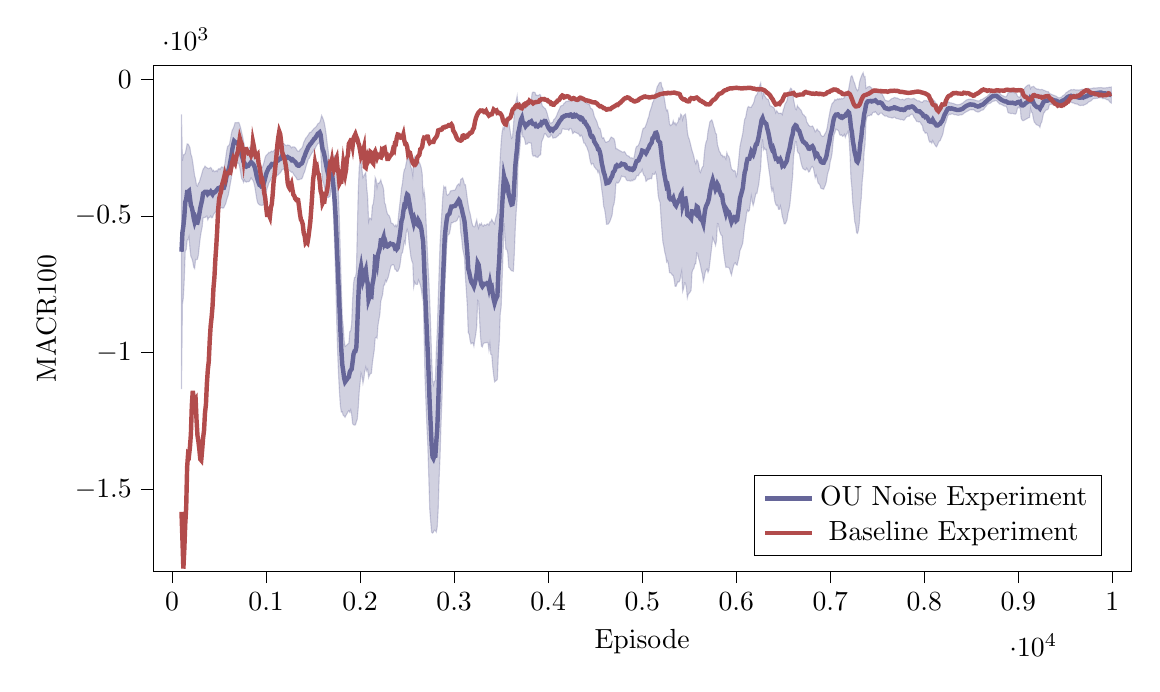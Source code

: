 % This file was created by tikzplotlib v0.9.1.
\begin{tikzpicture}

\definecolor{color0}{rgb}{1,0.498,0.055}
\definecolor{color1}{rgb}{0.122,0.467,0.706}

\begin{axis}[
compat=newest,
tick align=outside,
tick pos=left,
x grid style={white!69.02!black},
xmin=-200.00, xmax=10200.00,
xtick style={color=black},
y grid style={white!69.02!black},
ymin=-1800.00, ymax=50.00,
ytick style={color=black},
scaled y ticks=true,
scaled y ticks=base 10:-3,
width=14cm,
height=8cm,
xlabel=Episode,
ylabel=MACR100,
%y label style={at={(-0.2,0.5)}}
legend pos=south east
]

\path [draw=blue!20!gray, fill=blue!20!gray, opacity=0.3]
(axis cs:100,-1133.169)
--(axis cs:100,-127.545)
--(axis cs:110,-297.374)
--(axis cs:120,-275.352)
--(axis cs:130,-275.11)
--(axis cs:140,-269.884)
--(axis cs:150,-254.268)
--(axis cs:160,-235.423)
--(axis cs:170,-236.144)
--(axis cs:180,-241.521)
--(axis cs:190,-249.69)
--(axis cs:200,-273.408)
--(axis cs:210,-282.822)
--(axis cs:220,-303.367)
--(axis cs:230,-328.276)
--(axis cs:240,-351.996)
--(axis cs:250,-364.967)
--(axis cs:260,-387.718)
--(axis cs:270,-390.12)
--(axis cs:280,-379.362)
--(axis cs:290,-375.341)
--(axis cs:300,-363.221)
--(axis cs:310,-352.447)
--(axis cs:320,-340.072)
--(axis cs:330,-327.947)
--(axis cs:340,-323.763)
--(axis cs:350,-316.632)
--(axis cs:360,-320.535)
--(axis cs:370,-322.683)
--(axis cs:380,-324.754)
--(axis cs:390,-326.12)
--(axis cs:400,-324.567)
--(axis cs:410,-321.623)
--(axis cs:420,-325.75)
--(axis cs:430,-335.15)
--(axis cs:440,-331.695)
--(axis cs:450,-337.098)
--(axis cs:460,-335.845)
--(axis cs:470,-333.054)
--(axis cs:480,-336.47)
--(axis cs:490,-327.984)
--(axis cs:500,-325.65)
--(axis cs:510,-329.182)
--(axis cs:520,-322.907)
--(axis cs:530,-319.423)
--(axis cs:540,-322.976)
--(axis cs:550,-323.659)
--(axis cs:560,-311.369)
--(axis cs:570,-286.796)
--(axis cs:580,-262.156)
--(axis cs:590,-244.73)
--(axis cs:600,-242.413)
--(axis cs:610,-237.607)
--(axis cs:620,-219.675)
--(axis cs:630,-199.273)
--(axis cs:640,-185.08)
--(axis cs:650,-179.031)
--(axis cs:660,-170.239)
--(axis cs:670,-157.362)
--(axis cs:680,-157.366)
--(axis cs:690,-158.446)
--(axis cs:700,-156.941)
--(axis cs:710,-157.33)
--(axis cs:720,-166.291)
--(axis cs:730,-177.758)
--(axis cs:740,-193.726)
--(axis cs:750,-208.329)
--(axis cs:760,-226.282)
--(axis cs:770,-243.15)
--(axis cs:780,-256.831)
--(axis cs:790,-261.347)
--(axis cs:800,-259.869)
--(axis cs:810,-257.168)
--(axis cs:820,-248.515)
--(axis cs:830,-246.564)
--(axis cs:840,-244.93)
--(axis cs:850,-245.417)
--(axis cs:860,-248.625)
--(axis cs:870,-249.589)
--(axis cs:880,-250.397)
--(axis cs:890,-259.113)
--(axis cs:900,-271.535)
--(axis cs:910,-282.901)
--(axis cs:920,-300.032)
--(axis cs:930,-312.46)
--(axis cs:940,-313.901)
--(axis cs:950,-322.1)
--(axis cs:960,-322.326)
--(axis cs:970,-311.788)
--(axis cs:980,-299.188)
--(axis cs:990,-285.139)
--(axis cs:1000,-277.426)
--(axis cs:1010,-274.973)
--(axis cs:1020,-271.099)
--(axis cs:1030,-266.128)
--(axis cs:1040,-267.959)
--(axis cs:1050,-264.028)
--(axis cs:1060,-261.87)
--(axis cs:1070,-264.639)
--(axis cs:1080,-261.139)
--(axis cs:1090,-258.304)
--(axis cs:1100,-252.934)
--(axis cs:1110,-247.569)
--(axis cs:1120,-242.921)
--(axis cs:1130,-242.666)
--(axis cs:1140,-238.287)
--(axis cs:1150,-239.526)
--(axis cs:1160,-235.916)
--(axis cs:1170,-230.288)
--(axis cs:1180,-232.599)
--(axis cs:1190,-235.061)
--(axis cs:1200,-239.065)
--(axis cs:1210,-240.485)
--(axis cs:1220,-242.036)
--(axis cs:1230,-239.412)
--(axis cs:1240,-240.841)
--(axis cs:1250,-241.121)
--(axis cs:1260,-245.008)
--(axis cs:1270,-249.703)
--(axis cs:1280,-246.466)
--(axis cs:1290,-246.572)
--(axis cs:1300,-246.461)
--(axis cs:1310,-249.053)
--(axis cs:1320,-253.558)
--(axis cs:1330,-259.74)
--(axis cs:1340,-262.387)
--(axis cs:1350,-262.784)
--(axis cs:1360,-256.904)
--(axis cs:1370,-253.716)
--(axis cs:1380,-250.333)
--(axis cs:1390,-243.475)
--(axis cs:1400,-230.167)
--(axis cs:1410,-223.467)
--(axis cs:1420,-215.071)
--(axis cs:1430,-212.074)
--(axis cs:1440,-206.407)
--(axis cs:1450,-201.999)
--(axis cs:1460,-195.157)
--(axis cs:1470,-192.552)
--(axis cs:1480,-192.449)
--(axis cs:1490,-186.486)
--(axis cs:1500,-183.54)
--(axis cs:1510,-178.635)
--(axis cs:1520,-176.473)
--(axis cs:1530,-173.053)
--(axis cs:1540,-168.781)
--(axis cs:1550,-162.121)
--(axis cs:1560,-159.726)
--(axis cs:1570,-157.562)
--(axis cs:1580,-147.132)
--(axis cs:1590,-131.538)
--(axis cs:1600,-138.569)
--(axis cs:1610,-147.704)
--(axis cs:1620,-160.105)
--(axis cs:1630,-179.719)
--(axis cs:1640,-204.204)
--(axis cs:1650,-234.613)
--(axis cs:1660,-260.115)
--(axis cs:1670,-289.956)
--(axis cs:1680,-294.264)
--(axis cs:1690,-291.806)
--(axis cs:1700,-293.654)
--(axis cs:1710,-301.167)
--(axis cs:1720,-284.236)
--(axis cs:1730,-278.84)
--(axis cs:1740,-281.981)
--(axis cs:1750,-298.161)
--(axis cs:1760,-351.233)
--(axis cs:1770,-425.679)
--(axis cs:1780,-519.894)
--(axis cs:1790,-640.328)
--(axis cs:1800,-761.394)
--(axis cs:1810,-869.831)
--(axis cs:1820,-902.365)
--(axis cs:1830,-954.387)
--(axis cs:1840,-977.026)
--(axis cs:1850,-974.355)
--(axis cs:1860,-971.618)
--(axis cs:1870,-967.687)
--(axis cs:1880,-965.656)
--(axis cs:1890,-923.157)
--(axis cs:1900,-918.902)
--(axis cs:1910,-893.068)
--(axis cs:1920,-807.791)
--(axis cs:1930,-746.205)
--(axis cs:1940,-724.246)
--(axis cs:1950,-723.946)
--(axis cs:1960,-704.747)
--(axis cs:1970,-552.706)
--(axis cs:1980,-410.361)
--(axis cs:1990,-322.646)
--(axis cs:2000,-297.957)
--(axis cs:2010,-294.459)
--(axis cs:2020,-332.292)
--(axis cs:2030,-358.977)
--(axis cs:2040,-352.532)
--(axis cs:2050,-346.626)
--(axis cs:2060,-340.137)
--(axis cs:2070,-394.755)
--(axis cs:2080,-430.381)
--(axis cs:2090,-519.258)
--(axis cs:2100,-506.851)
--(axis cs:2110,-508.173)
--(axis cs:2120,-511.916)
--(axis cs:2130,-462.608)
--(axis cs:2140,-454.457)
--(axis cs:2150,-425.072)
--(axis cs:2160,-358.637)
--(axis cs:2170,-366.594)
--(axis cs:2180,-395.313)
--(axis cs:2190,-379.004)
--(axis cs:2200,-379.62)
--(axis cs:2210,-375.076)
--(axis cs:2220,-367.066)
--(axis cs:2230,-381.082)
--(axis cs:2240,-388.138)
--(axis cs:2250,-401.852)
--(axis cs:2260,-451.63)
--(axis cs:2270,-457.973)
--(axis cs:2280,-478.3)
--(axis cs:2290,-491.286)
--(axis cs:2300,-495.729)
--(axis cs:2310,-499.384)
--(axis cs:2320,-508.259)
--(axis cs:2330,-525.24)
--(axis cs:2340,-525.974)
--(axis cs:2350,-528.109)
--(axis cs:2360,-533.188)
--(axis cs:2370,-538.121)
--(axis cs:2380,-531.671)
--(axis cs:2390,-538.48)
--(axis cs:2400,-530.028)
--(axis cs:2410,-492.12)
--(axis cs:2420,-460.599)
--(axis cs:2430,-432.199)
--(axis cs:2440,-398.091)
--(axis cs:2450,-380.752)
--(axis cs:2460,-347.579)
--(axis cs:2470,-329.876)
--(axis cs:2480,-324.82)
--(axis cs:2490,-305.767)
--(axis cs:2500,-292.89)
--(axis cs:2510,-287.858)
--(axis cs:2520,-291.374)
--(axis cs:2530,-302.586)
--(axis cs:2540,-321.006)
--(axis cs:2550,-328.097)
--(axis cs:2560,-350.758)
--(axis cs:2570,-292.743)
--(axis cs:2580,-283.241)
--(axis cs:2590,-297.336)
--(axis cs:2600,-305.053)
--(axis cs:2610,-311.59)
--(axis cs:2620,-297.802)
--(axis cs:2630,-303.118)
--(axis cs:2640,-311.602)
--(axis cs:2650,-323.289)
--(axis cs:2660,-344.636)
--(axis cs:2670,-425.116)
--(axis cs:2680,-406.955)
--(axis cs:2690,-435.354)
--(axis cs:2700,-508.201)
--(axis cs:2710,-585.99)
--(axis cs:2720,-664.016)
--(axis cs:2730,-730.084)
--(axis cs:2740,-806.779)
--(axis cs:2750,-904.323)
--(axis cs:2760,-1012.392)
--(axis cs:2770,-1101.023)
--(axis cs:2780,-1117.601)
--(axis cs:2790,-1103.648)
--(axis cs:2800,-1102.491)
--(axis cs:2810,-995.582)
--(axis cs:2820,-922.233)
--(axis cs:2830,-810.963)
--(axis cs:2840,-702.029)
--(axis cs:2850,-600.516)
--(axis cs:2860,-537.558)
--(axis cs:2870,-480.431)
--(axis cs:2880,-423.343)
--(axis cs:2890,-390.885)
--(axis cs:2900,-396.464)
--(axis cs:2910,-392.738)
--(axis cs:2920,-421.014)
--(axis cs:2930,-423.387)
--(axis cs:2940,-419.87)
--(axis cs:2950,-417.669)
--(axis cs:2960,-407.978)
--(axis cs:2970,-407.047)
--(axis cs:2980,-406.488)
--(axis cs:2990,-404.84)
--(axis cs:3000,-406.261)
--(axis cs:3010,-404.337)
--(axis cs:3020,-396.908)
--(axis cs:3030,-388.695)
--(axis cs:3040,-384.837)
--(axis cs:3050,-381.839)
--(axis cs:3060,-387.613)
--(axis cs:3070,-365.76)
--(axis cs:3080,-363.312)
--(axis cs:3090,-360.34)
--(axis cs:3100,-370.072)
--(axis cs:3110,-385.447)
--(axis cs:3120,-384.528)
--(axis cs:3130,-409.547)
--(axis cs:3140,-436.439)
--(axis cs:3150,-459.396)
--(axis cs:3160,-478.786)
--(axis cs:3170,-490.433)
--(axis cs:3180,-508.949)
--(axis cs:3190,-525.709)
--(axis cs:3200,-536.092)
--(axis cs:3210,-539.05)
--(axis cs:3220,-538.572)
--(axis cs:3230,-525.347)
--(axis cs:3240,-513.559)
--(axis cs:3250,-533.838)
--(axis cs:3260,-543.799)
--(axis cs:3270,-528.529)
--(axis cs:3280,-532.166)
--(axis cs:3290,-526.14)
--(axis cs:3300,-535.238)
--(axis cs:3310,-536.661)
--(axis cs:3320,-531.294)
--(axis cs:3330,-533.103)
--(axis cs:3340,-533.014)
--(axis cs:3350,-528.551)
--(axis cs:3360,-528.712)
--(axis cs:3370,-533.054)
--(axis cs:3380,-521.193)
--(axis cs:3390,-520.153)
--(axis cs:3400,-511.881)
--(axis cs:3410,-519.005)
--(axis cs:3420,-523.97)
--(axis cs:3430,-528.851)
--(axis cs:3440,-508.955)
--(axis cs:3450,-496.629)
--(axis cs:3460,-486.566)
--(axis cs:3470,-409.45)
--(axis cs:3480,-356.111)
--(axis cs:3490,-286.052)
--(axis cs:3500,-228.165)
--(axis cs:3510,-191.744)
--(axis cs:3520,-175.482)
--(axis cs:3530,-181.757)
--(axis cs:3540,-164.731)
--(axis cs:3550,-157.765)
--(axis cs:3560,-139.178)
--(axis cs:3570,-143.491)
--(axis cs:3580,-154.038)
--(axis cs:3590,-174.037)
--(axis cs:3600,-197.276)
--(axis cs:3610,-215.135)
--(axis cs:3620,-211.811)
--(axis cs:3630,-173.52)
--(axis cs:3640,-121.828)
--(axis cs:3650,-89.26)
--(axis cs:3660,-77.417)
--(axis cs:3670,-59.73)
--(axis cs:3680,-93.28)
--(axis cs:3690,-82.917)
--(axis cs:3700,-85.378)
--(axis cs:3710,-92.293)
--(axis cs:3720,-96.616)
--(axis cs:3730,-102.449)
--(axis cs:3740,-106.399)
--(axis cs:3750,-105.273)
--(axis cs:3760,-104.66)
--(axis cs:3770,-96.369)
--(axis cs:3780,-94.095)
--(axis cs:3790,-88.216)
--(axis cs:3800,-80.813)
--(axis cs:3810,-78.733)
--(axis cs:3820,-73.645)
--(axis cs:3830,-48.901)
--(axis cs:3840,-45.702)
--(axis cs:3850,-46.459)
--(axis cs:3860,-47.407)
--(axis cs:3870,-57.669)
--(axis cs:3880,-56.813)
--(axis cs:3890,-58.98)
--(axis cs:3900,-57.289)
--(axis cs:3910,-54.453)
--(axis cs:3920,-56.923)
--(axis cs:3930,-85.767)
--(axis cs:3940,-98.689)
--(axis cs:3950,-100.273)
--(axis cs:3960,-104.152)
--(axis cs:3970,-106.174)
--(axis cs:3980,-114.503)
--(axis cs:3990,-124.649)
--(axis cs:4000,-137.933)
--(axis cs:4010,-149.282)
--(axis cs:4020,-159.279)
--(axis cs:4030,-159.257)
--(axis cs:4040,-157.84)
--(axis cs:4050,-155.582)
--(axis cs:4060,-146.341)
--(axis cs:4070,-143.72)
--(axis cs:4080,-138.785)
--(axis cs:4090,-131.921)
--(axis cs:4100,-122.715)
--(axis cs:4110,-114.533)
--(axis cs:4120,-107.643)
--(axis cs:4130,-98.52)
--(axis cs:4140,-95.852)
--(axis cs:4150,-95.232)
--(axis cs:4160,-93.058)
--(axis cs:4170,-85.889)
--(axis cs:4180,-85.011)
--(axis cs:4190,-79.968)
--(axis cs:4200,-79.852)
--(axis cs:4210,-79.259)
--(axis cs:4220,-77.505)
--(axis cs:4230,-78.803)
--(axis cs:4240,-76.51)
--(axis cs:4250,-75.902)
--(axis cs:4260,-73.643)
--(axis cs:4270,-75.049)
--(axis cs:4280,-69.637)
--(axis cs:4290,-72.326)
--(axis cs:4300,-67.837)
--(axis cs:4310,-70.182)
--(axis cs:4320,-73.961)
--(axis cs:4330,-76.913)
--(axis cs:4340,-77.887)
--(axis cs:4350,-75.434)
--(axis cs:4360,-75.025)
--(axis cs:4370,-74.472)
--(axis cs:4380,-76.65)
--(axis cs:4390,-76.534)
--(axis cs:4400,-83.755)
--(axis cs:4410,-86.516)
--(axis cs:4420,-88.806)
--(axis cs:4430,-90.819)
--(axis cs:4440,-90.855)
--(axis cs:4450,-104.092)
--(axis cs:4460,-106.542)
--(axis cs:4470,-108.885)
--(axis cs:4480,-119.032)
--(axis cs:4490,-133.713)
--(axis cs:4500,-141.703)
--(axis cs:4510,-148.707)
--(axis cs:4520,-156.083)
--(axis cs:4530,-168.738)
--(axis cs:4540,-177.894)
--(axis cs:4550,-178.616)
--(axis cs:4560,-189.741)
--(axis cs:4570,-209.496)
--(axis cs:4580,-215.236)
--(axis cs:4590,-212.798)
--(axis cs:4600,-222.264)
--(axis cs:4610,-229.739)
--(axis cs:4620,-229.232)
--(axis cs:4630,-227.5)
--(axis cs:4640,-226.314)
--(axis cs:4650,-223.512)
--(axis cs:4660,-216.108)
--(axis cs:4670,-210.425)
--(axis cs:4680,-212.399)
--(axis cs:4690,-214.378)
--(axis cs:4700,-216.878)
--(axis cs:4710,-227.995)
--(axis cs:4720,-253.41)
--(axis cs:4730,-252.547)
--(axis cs:4740,-256.542)
--(axis cs:4750,-257.275)
--(axis cs:4760,-260.34)
--(axis cs:4770,-261.055)
--(axis cs:4780,-263.57)
--(axis cs:4790,-265.622)
--(axis cs:4800,-265.336)
--(axis cs:4810,-263.477)
--(axis cs:4820,-267.255)
--(axis cs:4830,-274.489)
--(axis cs:4840,-278.368)
--(axis cs:4850,-279.521)
--(axis cs:4860,-280.377)
--(axis cs:4870,-286.141)
--(axis cs:4880,-287.091)
--(axis cs:4890,-286.101)
--(axis cs:4900,-289.269)
--(axis cs:4910,-289.141)
--(axis cs:4920,-274.219)
--(axis cs:4930,-253.955)
--(axis cs:4940,-244.683)
--(axis cs:4950,-244.317)
--(axis cs:4960,-240.149)
--(axis cs:4970,-231.721)
--(axis cs:4980,-220.913)
--(axis cs:4990,-208.375)
--(axis cs:5000,-191.17)
--(axis cs:5010,-179.065)
--(axis cs:5020,-177.497)
--(axis cs:5030,-175.345)
--(axis cs:5040,-166.142)
--(axis cs:5050,-156.98)
--(axis cs:5060,-144.798)
--(axis cs:5070,-135.778)
--(axis cs:5080,-118.938)
--(axis cs:5090,-109.507)
--(axis cs:5100,-99.093)
--(axis cs:5110,-84.969)
--(axis cs:5120,-79.449)
--(axis cs:5130,-60.79)
--(axis cs:5140,-51.506)
--(axis cs:5150,-40.236)
--(axis cs:5160,-25.99)
--(axis cs:5170,-20.88)
--(axis cs:5180,-13.336)
--(axis cs:5190,-10.398)
--(axis cs:5200,-10.124)
--(axis cs:5210,-27.676)
--(axis cs:5220,-31.769)
--(axis cs:5230,-59.695)
--(axis cs:5240,-78.493)
--(axis cs:5250,-101.998)
--(axis cs:5260,-114.181)
--(axis cs:5270,-111.471)
--(axis cs:5280,-130.874)
--(axis cs:5290,-161.23)
--(axis cs:5300,-168.404)
--(axis cs:5310,-166.359)
--(axis cs:5320,-163.366)
--(axis cs:5330,-150.957)
--(axis cs:5340,-162.106)
--(axis cs:5350,-158.317)
--(axis cs:5360,-167.014)
--(axis cs:5370,-159.203)
--(axis cs:5380,-156.035)
--(axis cs:5390,-140.456)
--(axis cs:5400,-145.261)
--(axis cs:5410,-126.504)
--(axis cs:5420,-130.684)
--(axis cs:5430,-146.976)
--(axis cs:5440,-133.199)
--(axis cs:5450,-129.343)
--(axis cs:5460,-126.317)
--(axis cs:5470,-149.172)
--(axis cs:5480,-190.466)
--(axis cs:5490,-210.077)
--(axis cs:5500,-218.042)
--(axis cs:5510,-231.004)
--(axis cs:5520,-245.691)
--(axis cs:5530,-260.059)
--(axis cs:5540,-270.144)
--(axis cs:5550,-282.508)
--(axis cs:5560,-300.758)
--(axis cs:5570,-308.373)
--(axis cs:5580,-294.326)
--(axis cs:5590,-298.039)
--(axis cs:5600,-310.385)
--(axis cs:5610,-335.962)
--(axis cs:5620,-340.109)
--(axis cs:5630,-328.031)
--(axis cs:5640,-320.702)
--(axis cs:5650,-316.215)
--(axis cs:5660,-274.045)
--(axis cs:5670,-243.051)
--(axis cs:5680,-228.155)
--(axis cs:5690,-219.755)
--(axis cs:5700,-189.608)
--(axis cs:5710,-173.315)
--(axis cs:5720,-154.249)
--(axis cs:5730,-151.127)
--(axis cs:5740,-147.823)
--(axis cs:5750,-155.852)
--(axis cs:5760,-171.18)
--(axis cs:5770,-180.612)
--(axis cs:5780,-196.506)
--(axis cs:5790,-199.996)
--(axis cs:5800,-238.325)
--(axis cs:5810,-249.381)
--(axis cs:5820,-262.757)
--(axis cs:5830,-266.952)
--(axis cs:5840,-276.911)
--(axis cs:5850,-276.102)
--(axis cs:5860,-283.136)
--(axis cs:5870,-280.269)
--(axis cs:5880,-284.187)
--(axis cs:5890,-291.238)
--(axis cs:5900,-267.594)
--(axis cs:5910,-277.777)
--(axis cs:5920,-280.465)
--(axis cs:5930,-290.312)
--(axis cs:5940,-311.576)
--(axis cs:5950,-327.318)
--(axis cs:5960,-329.826)
--(axis cs:5970,-335.028)
--(axis cs:5980,-332.663)
--(axis cs:5990,-335.575)
--(axis cs:6000,-355.091)
--(axis cs:6010,-346.828)
--(axis cs:6020,-315.388)
--(axis cs:6030,-280.367)
--(axis cs:6040,-244.704)
--(axis cs:6050,-228.008)
--(axis cs:6060,-212.119)
--(axis cs:6070,-196.156)
--(axis cs:6080,-167.837)
--(axis cs:6090,-145.083)
--(axis cs:6100,-139.923)
--(axis cs:6110,-120.243)
--(axis cs:6120,-103.965)
--(axis cs:6130,-98.609)
--(axis cs:6140,-100.776)
--(axis cs:6150,-101.547)
--(axis cs:6160,-101.949)
--(axis cs:6170,-94.075)
--(axis cs:6180,-89.485)
--(axis cs:6190,-80.5)
--(axis cs:6200,-65.208)
--(axis cs:6210,-57.953)
--(axis cs:6220,-55.03)
--(axis cs:6230,-46.315)
--(axis cs:6240,-32.414)
--(axis cs:6250,-21.334)
--(axis cs:6260,-12.567)
--(axis cs:6270,-41.017)
--(axis cs:6280,-64.059)
--(axis cs:6290,-46.85)
--(axis cs:6300,-58.622)
--(axis cs:6310,-63.334)
--(axis cs:6320,-69.033)
--(axis cs:6330,-71.965)
--(axis cs:6340,-72.32)
--(axis cs:6350,-81.655)
--(axis cs:6360,-96.199)
--(axis cs:6370,-96.81)
--(axis cs:6380,-99.05)
--(axis cs:6390,-100.69)
--(axis cs:6400,-103.001)
--(axis cs:6410,-110.458)
--(axis cs:6420,-122.052)
--(axis cs:6430,-114.08)
--(axis cs:6440,-119.048)
--(axis cs:6450,-124.274)
--(axis cs:6460,-123.435)
--(axis cs:6470,-123.021)
--(axis cs:6480,-123.42)
--(axis cs:6490,-128.371)
--(axis cs:6500,-111.496)
--(axis cs:6510,-101.467)
--(axis cs:6520,-88.567)
--(axis cs:6530,-84.072)
--(axis cs:6540,-76.653)
--(axis cs:6550,-59.655)
--(axis cs:6560,-48.26)
--(axis cs:6570,-37.476)
--(axis cs:6580,-31.611)
--(axis cs:6590,-34.549)
--(axis cs:6600,-47.576)
--(axis cs:6610,-74.192)
--(axis cs:6620,-90.06)
--(axis cs:6630,-107.359)
--(axis cs:6640,-109.965)
--(axis cs:6650,-95.015)
--(axis cs:6660,-101.448)
--(axis cs:6670,-104.696)
--(axis cs:6680,-109.07)
--(axis cs:6690,-112.482)
--(axis cs:6700,-121.445)
--(axis cs:6710,-128.188)
--(axis cs:6720,-129.43)
--(axis cs:6730,-134.951)
--(axis cs:6740,-136.993)
--(axis cs:6750,-155.035)
--(axis cs:6760,-159.745)
--(axis cs:6770,-166.723)
--(axis cs:6780,-169.999)
--(axis cs:6790,-172.32)
--(axis cs:6800,-171.705)
--(axis cs:6810,-169.809)
--(axis cs:6820,-174.861)
--(axis cs:6830,-182.505)
--(axis cs:6840,-191.445)
--(axis cs:6850,-188.096)
--(axis cs:6860,-180.943)
--(axis cs:6870,-185.749)
--(axis cs:6880,-189.247)
--(axis cs:6890,-191.827)
--(axis cs:6900,-202.8)
--(axis cs:6910,-206.537)
--(axis cs:6920,-208.391)
--(axis cs:6930,-207.324)
--(axis cs:6940,-200.907)
--(axis cs:6950,-195.461)
--(axis cs:6960,-187.317)
--(axis cs:6970,-170.992)
--(axis cs:6980,-148.467)
--(axis cs:6990,-130.646)
--(axis cs:7000,-111.198)
--(axis cs:7010,-98.581)
--(axis cs:7020,-87.845)
--(axis cs:7030,-84.689)
--(axis cs:7040,-80.192)
--(axis cs:7050,-72.851)
--(axis cs:7060,-75.438)
--(axis cs:7070,-72.776)
--(axis cs:7080,-70.197)
--(axis cs:7090,-73.17)
--(axis cs:7100,-69.682)
--(axis cs:7110,-71.681)
--(axis cs:7120,-68.838)
--(axis cs:7130,-70.831)
--(axis cs:7140,-68.199)
--(axis cs:7150,-66.554)
--(axis cs:7160,-53.84)
--(axis cs:7170,-49.56)
--(axis cs:7180,-49.072)
--(axis cs:7190,-47.059)
--(axis cs:7200,-27.215)
--(axis cs:7210,-7.473)
--(axis cs:7220,10.532)
--(axis cs:7230,14.071)
--(axis cs:7240,6.144)
--(axis cs:7250,-7.135)
--(axis cs:7260,-13.675)
--(axis cs:7270,-27.323)
--(axis cs:7280,-35.83)
--(axis cs:7290,-40.66)
--(axis cs:7300,-36.334)
--(axis cs:7310,-12.158)
--(axis cs:7320,1.47)
--(axis cs:7330,11.09)
--(axis cs:7340,18.923)
--(axis cs:7350,25.121)
--(axis cs:7360,10.105)
--(axis cs:7370,11.067)
--(axis cs:7380,-32.147)
--(axis cs:7390,-29.851)
--(axis cs:7400,-26.707)
--(axis cs:7410,-25.784)
--(axis cs:7420,-24.878)
--(axis cs:7430,-28.528)
--(axis cs:7440,-30.176)
--(axis cs:7450,-36.841)
--(axis cs:7460,-36.171)
--(axis cs:7470,-35.41)
--(axis cs:7480,-34.725)
--(axis cs:7490,-36.698)
--(axis cs:7500,-38.809)
--(axis cs:7510,-41.594)
--(axis cs:7520,-42.187)
--(axis cs:7530,-44.791)
--(axis cs:7540,-47.088)
--(axis cs:7550,-51.605)
--(axis cs:7560,-59.09)
--(axis cs:7570,-64.765)
--(axis cs:7580,-73.887)
--(axis cs:7590,-76.531)
--(axis cs:7600,-77.075)
--(axis cs:7610,-78.423)
--(axis cs:7620,-78.661)
--(axis cs:7630,-77.437)
--(axis cs:7640,-73.351)
--(axis cs:7650,-70.994)
--(axis cs:7660,-68.969)
--(axis cs:7670,-68.717)
--(axis cs:7680,-65.482)
--(axis cs:7690,-66.001)
--(axis cs:7700,-67.656)
--(axis cs:7710,-67.435)
--(axis cs:7720,-69.017)
--(axis cs:7730,-70.568)
--(axis cs:7740,-73.159)
--(axis cs:7750,-73.505)
--(axis cs:7760,-72.949)
--(axis cs:7770,-71.73)
--(axis cs:7780,-74.12)
--(axis cs:7790,-74.717)
--(axis cs:7800,-71.359)
--(axis cs:7810,-69.791)
--(axis cs:7820,-69.537)
--(axis cs:7830,-68.463)
--(axis cs:7840,-69.709)
--(axis cs:7850,-70.681)
--(axis cs:7860,-70.639)
--(axis cs:7870,-70.613)
--(axis cs:7880,-69.877)
--(axis cs:7890,-68.436)
--(axis cs:7900,-71.376)
--(axis cs:7910,-73.301)
--(axis cs:7920,-76.162)
--(axis cs:7930,-77.967)
--(axis cs:7940,-77.646)
--(axis cs:7950,-78.01)
--(axis cs:7960,-81.956)
--(axis cs:7970,-82.219)
--(axis cs:7980,-83.503)
--(axis cs:7990,-78.813)
--(axis cs:8000,-76.594)
--(axis cs:8010,-77.731)
--(axis cs:8020,-76.004)
--(axis cs:8030,-79.236)
--(axis cs:8040,-78.53)
--(axis cs:8050,-80.853)
--(axis cs:8060,-78.355)
--(axis cs:8070,-76.01)
--(axis cs:8080,-74.286)
--(axis cs:8090,-71.482)
--(axis cs:8100,-76.895)
--(axis cs:8110,-78.541)
--(axis cs:8120,-84.463)
--(axis cs:8130,-90.149)
--(axis cs:8140,-96.285)
--(axis cs:8150,-100.668)
--(axis cs:8160,-101.31)
--(axis cs:8170,-99.489)
--(axis cs:8180,-97.172)
--(axis cs:8190,-96.708)
--(axis cs:8200,-92.395)
--(axis cs:8210,-90.191)
--(axis cs:8220,-87.355)
--(axis cs:8230,-84.434)
--(axis cs:8240,-81.416)
--(axis cs:8250,-80.706)
--(axis cs:8260,-82.184)
--(axis cs:8270,-84.539)
--(axis cs:8280,-85.419)
--(axis cs:8290,-85.349)
--(axis cs:8300,-87.253)
--(axis cs:8310,-87.315)
--(axis cs:8320,-89.13)
--(axis cs:8330,-90.045)
--(axis cs:8340,-91.619)
--(axis cs:8350,-92.411)
--(axis cs:8360,-91.871)
--(axis cs:8370,-91.495)
--(axis cs:8380,-90.71)
--(axis cs:8390,-89.299)
--(axis cs:8400,-86.945)
--(axis cs:8410,-86.18)
--(axis cs:8420,-82.409)
--(axis cs:8430,-79.802)
--(axis cs:8440,-76.707)
--(axis cs:8450,-74.566)
--(axis cs:8460,-73.387)
--(axis cs:8470,-72.185)
--(axis cs:8480,-71.613)
--(axis cs:8490,-71.437)
--(axis cs:8500,-72.732)
--(axis cs:8510,-72.863)
--(axis cs:8520,-73.42)
--(axis cs:8530,-74.038)
--(axis cs:8540,-74.884)
--(axis cs:8550,-76.619)
--(axis cs:8560,-77.231)
--(axis cs:8570,-78.507)
--(axis cs:8580,-77.84)
--(axis cs:8590,-77.437)
--(axis cs:8600,-73.928)
--(axis cs:8610,-73.03)
--(axis cs:8620,-71.942)
--(axis cs:8630,-69.059)
--(axis cs:8640,-67.602)
--(axis cs:8650,-65.078)
--(axis cs:8660,-62.933)
--(axis cs:8670,-61.397)
--(axis cs:8680,-56.581)
--(axis cs:8690,-53.746)
--(axis cs:8700,-49.77)
--(axis cs:8710,-44.873)
--(axis cs:8720,-42.649)
--(axis cs:8730,-41.635)
--(axis cs:8740,-41.534)
--(axis cs:8750,-41.41)
--(axis cs:8760,-41.821)
--(axis cs:8770,-42.458)
--(axis cs:8780,-44.338)
--(axis cs:8790,-45.266)
--(axis cs:8800,-48.269)
--(axis cs:8810,-52.792)
--(axis cs:8820,-56.211)
--(axis cs:8830,-58.86)
--(axis cs:8840,-59.594)
--(axis cs:8850,-61.439)
--(axis cs:8860,-62.945)
--(axis cs:8870,-62.919)
--(axis cs:8880,-58.93)
--(axis cs:8890,-49.769)
--(axis cs:8900,-47.435)
--(axis cs:8910,-46.571)
--(axis cs:8920,-46.809)
--(axis cs:8930,-46.459)
--(axis cs:8940,-45.903)
--(axis cs:8950,-47.083)
--(axis cs:8960,-48.452)
--(axis cs:8970,-49.528)
--(axis cs:8980,-50.373)
--(axis cs:8990,-59.892)
--(axis cs:9000,-63.262)
--(axis cs:9010,-64.94)
--(axis cs:9020,-63.118)
--(axis cs:9030,-43.135)
--(axis cs:9040,-40.787)
--(axis cs:9050,-38.545)
--(axis cs:9060,-35.577)
--(axis cs:9070,-30.415)
--(axis cs:9080,-26.271)
--(axis cs:9090,-23.665)
--(axis cs:9100,-20.715)
--(axis cs:9110,-19.307)
--(axis cs:9120,-19.42)
--(axis cs:9130,-33.132)
--(axis cs:9140,-26.963)
--(axis cs:9150,-26.965)
--(axis cs:9160,-24.715)
--(axis cs:9170,-27.206)
--(axis cs:9180,-31.187)
--(axis cs:9190,-32.983)
--(axis cs:9200,-35.393)
--(axis cs:9210,-34.505)
--(axis cs:9220,-35.991)
--(axis cs:9230,-37.202)
--(axis cs:9240,-36.909)
--(axis cs:9250,-35.91)
--(axis cs:9260,-37.178)
--(axis cs:9270,-39.86)
--(axis cs:9280,-39.627)
--(axis cs:9290,-42.01)
--(axis cs:9300,-43.515)
--(axis cs:9310,-44.503)
--(axis cs:9320,-44.576)
--(axis cs:9330,-50.568)
--(axis cs:9340,-52.358)
--(axis cs:9350,-53.537)
--(axis cs:9360,-54.968)
--(axis cs:9370,-56.788)
--(axis cs:9380,-57.613)
--(axis cs:9390,-59.324)
--(axis cs:9400,-60.115)
--(axis cs:9410,-63.04)
--(axis cs:9420,-64.794)
--(axis cs:9430,-67.089)
--(axis cs:9440,-66.587)
--(axis cs:9450,-65.21)
--(axis cs:9460,-64.338)
--(axis cs:9470,-60.045)
--(axis cs:9480,-58.275)
--(axis cs:9490,-55.705)
--(axis cs:9500,-52.145)
--(axis cs:9510,-47.219)
--(axis cs:9520,-45.979)
--(axis cs:9530,-43.335)
--(axis cs:9540,-40.731)
--(axis cs:9550,-39.363)
--(axis cs:9560,-36.943)
--(axis cs:9570,-37.28)
--(axis cs:9580,-37.846)
--(axis cs:9590,-35.966)
--(axis cs:9600,-36.837)
--(axis cs:9610,-38.348)
--(axis cs:9620,-38.012)
--(axis cs:9630,-37.825)
--(axis cs:9640,-38.604)
--(axis cs:9650,-37.885)
--(axis cs:9660,-37.539)
--(axis cs:9670,-36.473)
--(axis cs:9680,-35.312)
--(axis cs:9690,-36.964)
--(axis cs:9700,-35.494)
--(axis cs:9710,-34.5)
--(axis cs:9720,-33.257)
--(axis cs:9730,-32.639)
--(axis cs:9740,-31.791)
--(axis cs:9750,-32.74)
--(axis cs:9760,-33.987)
--(axis cs:9770,-32.897)
--(axis cs:9780,-32.7)
--(axis cs:9790,-31.99)
--(axis cs:9800,-30.652)
--(axis cs:9810,-30.96)
--(axis cs:9820,-31.176)
--(axis cs:9830,-30.394)
--(axis cs:9840,-30.753)
--(axis cs:9850,-29.596)
--(axis cs:9860,-29.846)
--(axis cs:9870,-29.662)
--(axis cs:9880,-28.939)
--(axis cs:9890,-29.702)
--(axis cs:9900,-30.858)
--(axis cs:9910,-30.849)
--(axis cs:9920,-30.443)
--(axis cs:9930,-30.685)
--(axis cs:9940,-29.231)
--(axis cs:9950,-30.144)
--(axis cs:9960,-28.551)
--(axis cs:9970,-28.047)
--(axis cs:9980,-28.227)
--(axis cs:9990,-27.209)
--(axis cs:9990,-86.028)
--(axis cs:9990,-86.028)
--(axis cs:9980,-83.802)
--(axis cs:9970,-80.883)
--(axis cs:9960,-74.99)
--(axis cs:9950,-74.416)
--(axis cs:9940,-73.37)
--(axis cs:9930,-71.424)
--(axis cs:9920,-69.734)
--(axis cs:9910,-69.49)
--(axis cs:9900,-70.222)
--(axis cs:9890,-67.575)
--(axis cs:9880,-66.119)
--(axis cs:9870,-66.66)
--(axis cs:9860,-66.296)
--(axis cs:9850,-67.135)
--(axis cs:9840,-68.831)
--(axis cs:9830,-68.519)
--(axis cs:9820,-69.633)
--(axis cs:9810,-69.187)
--(axis cs:9800,-69.827)
--(axis cs:9790,-71.435)
--(axis cs:9780,-76.146)
--(axis cs:9770,-78.647)
--(axis cs:9760,-79.921)
--(axis cs:9750,-81.896)
--(axis cs:9740,-83.843)
--(axis cs:9730,-88.854)
--(axis cs:9720,-89.487)
--(axis cs:9710,-91.893)
--(axis cs:9700,-92.176)
--(axis cs:9690,-95.187)
--(axis cs:9680,-93.653)
--(axis cs:9670,-94.528)
--(axis cs:9660,-95.272)
--(axis cs:9650,-94.463)
--(axis cs:9640,-92.998)
--(axis cs:9630,-89.526)
--(axis cs:9620,-89.975)
--(axis cs:9610,-88.932)
--(axis cs:9600,-88.405)
--(axis cs:9590,-85.606)
--(axis cs:9580,-85.608)
--(axis cs:9570,-84.336)
--(axis cs:9560,-81.939)
--(axis cs:9550,-82.29)
--(axis cs:9540,-82.192)
--(axis cs:9530,-82.63)
--(axis cs:9520,-83.594)
--(axis cs:9510,-89.442)
--(axis cs:9500,-91.344)
--(axis cs:9490,-91.621)
--(axis cs:9480,-93.539)
--(axis cs:9470,-93.975)
--(axis cs:9460,-95.516)
--(axis cs:9450,-96.346)
--(axis cs:9440,-97.421)
--(axis cs:9430,-97.589)
--(axis cs:9420,-97.513)
--(axis cs:9410,-93.259)
--(axis cs:9400,-93.553)
--(axis cs:9390,-94.173)
--(axis cs:9380,-93.738)
--(axis cs:9370,-92.424)
--(axis cs:9360,-90.625)
--(axis cs:9350,-90.248)
--(axis cs:9340,-91.196)
--(axis cs:9330,-92.495)
--(axis cs:9320,-106.756)
--(axis cs:9310,-110.028)
--(axis cs:9300,-111.113)
--(axis cs:9290,-112.939)
--(axis cs:9280,-119.291)
--(axis cs:9270,-122.669)
--(axis cs:9260,-137.64)
--(axis cs:9250,-155.186)
--(axis cs:9240,-160.655)
--(axis cs:9230,-174.891)
--(axis cs:9220,-169.112)
--(axis cs:9210,-167.362)
--(axis cs:9200,-166.475)
--(axis cs:9190,-164.306)
--(axis cs:9180,-159.275)
--(axis cs:9170,-156.017)
--(axis cs:9160,-142.691)
--(axis cs:9150,-121.797)
--(axis cs:9140,-119.27)
--(axis cs:9130,-104.762)
--(axis cs:9120,-139.246)
--(axis cs:9110,-139.076)
--(axis cs:9100,-141.687)
--(axis cs:9090,-143.743)
--(axis cs:9080,-145.421)
--(axis cs:9070,-147.44)
--(axis cs:9060,-149.491)
--(axis cs:9050,-150.655)
--(axis cs:9040,-147.906)
--(axis cs:9030,-141.265)
--(axis cs:9020,-100.839)
--(axis cs:9010,-103.859)
--(axis cs:9000,-100.9)
--(axis cs:8990,-106.427)
--(axis cs:8980,-121.727)
--(axis cs:8970,-126.289)
--(axis cs:8960,-125.924)
--(axis cs:8950,-125.069)
--(axis cs:8940,-123.508)
--(axis cs:8930,-124.181)
--(axis cs:8920,-124.441)
--(axis cs:8910,-122.92)
--(axis cs:8900,-122.49)
--(axis cs:8890,-119.996)
--(axis cs:8880,-104.601)
--(axis cs:8870,-97.346)
--(axis cs:8860,-97.546)
--(axis cs:8850,-97.089)
--(axis cs:8840,-95.187)
--(axis cs:8830,-92.801)
--(axis cs:8820,-91.657)
--(axis cs:8810,-89.38)
--(axis cs:8800,-89.856)
--(axis cs:8790,-85.077)
--(axis cs:8780,-82.086)
--(axis cs:8770,-77.686)
--(axis cs:8760,-76.694)
--(axis cs:8750,-77.975)
--(axis cs:8740,-79.256)
--(axis cs:8730,-79.336)
--(axis cs:8720,-81.498)
--(axis cs:8710,-84.691)
--(axis cs:8700,-86.82)
--(axis cs:8690,-87.799)
--(axis cs:8680,-89.425)
--(axis cs:8670,-91.305)
--(axis cs:8660,-96.62)
--(axis cs:8650,-100.377)
--(axis cs:8640,-105.04)
--(axis cs:8630,-110.112)
--(axis cs:8620,-111.646)
--(axis cs:8610,-112.391)
--(axis cs:8600,-113.699)
--(axis cs:8590,-116.808)
--(axis cs:8580,-118.253)
--(axis cs:8570,-119.035)
--(axis cs:8560,-117.683)
--(axis cs:8550,-116.667)
--(axis cs:8540,-114.463)
--(axis cs:8530,-110.859)
--(axis cs:8520,-110.559)
--(axis cs:8510,-110.28)
--(axis cs:8500,-110.633)
--(axis cs:8490,-110.06)
--(axis cs:8480,-111.611)
--(axis cs:8470,-113.824)
--(axis cs:8460,-115.622)
--(axis cs:8450,-117.465)
--(axis cs:8440,-119.345)
--(axis cs:8430,-121.718)
--(axis cs:8420,-123.5)
--(axis cs:8410,-126.875)
--(axis cs:8400,-128.815)
--(axis cs:8390,-129.57)
--(axis cs:8380,-129.039)
--(axis cs:8370,-130.457)
--(axis cs:8360,-131.0)
--(axis cs:8350,-130.307)
--(axis cs:8340,-129.278)
--(axis cs:8330,-128.141)
--(axis cs:8320,-128.71)
--(axis cs:8310,-127.252)
--(axis cs:8300,-125.383)
--(axis cs:8290,-125.522)
--(axis cs:8280,-127.833)
--(axis cs:8270,-126.528)
--(axis cs:8260,-128.567)
--(axis cs:8250,-132.666)
--(axis cs:8240,-144.468)
--(axis cs:8230,-155.92)
--(axis cs:8220,-164.406)
--(axis cs:8210,-176.139)
--(axis cs:8200,-195.688)
--(axis cs:8190,-206.939)
--(axis cs:8180,-213.796)
--(axis cs:8170,-223.442)
--(axis cs:8160,-224.961)
--(axis cs:8150,-230.962)
--(axis cs:8140,-240.095)
--(axis cs:8130,-245.989)
--(axis cs:8120,-242.829)
--(axis cs:8110,-237.232)
--(axis cs:8100,-231.337)
--(axis cs:8090,-223.574)
--(axis cs:8080,-233.058)
--(axis cs:8070,-227.224)
--(axis cs:8060,-229.324)
--(axis cs:8050,-223.306)
--(axis cs:8040,-208.395)
--(axis cs:8030,-196.43)
--(axis cs:8020,-194.286)
--(axis cs:8010,-196.313)
--(axis cs:8000,-188.622)
--(axis cs:7990,-186.762)
--(axis cs:7980,-167.515)
--(axis cs:7970,-164.698)
--(axis cs:7960,-157.618)
--(axis cs:7950,-154.464)
--(axis cs:7940,-155.246)
--(axis cs:7930,-153.027)
--(axis cs:7920,-153.83)
--(axis cs:7910,-147.886)
--(axis cs:7900,-141.91)
--(axis cs:7890,-137.772)
--(axis cs:7880,-129.299)
--(axis cs:7870,-126.227)
--(axis cs:7860,-128.001)
--(axis cs:7850,-129.704)
--(axis cs:7840,-134.337)
--(axis cs:7830,-134.038)
--(axis cs:7820,-135.221)
--(axis cs:7810,-137.216)
--(axis cs:7800,-141.694)
--(axis cs:7790,-147.523)
--(axis cs:7780,-148.954)
--(axis cs:7770,-147.258)
--(axis cs:7760,-145.767)
--(axis cs:7750,-146.973)
--(axis cs:7740,-145.301)
--(axis cs:7730,-144.684)
--(axis cs:7720,-143.469)
--(axis cs:7710,-142.657)
--(axis cs:7700,-142.694)
--(axis cs:7690,-138.294)
--(axis cs:7680,-137.373)
--(axis cs:7670,-139.516)
--(axis cs:7660,-140.973)
--(axis cs:7650,-140.233)
--(axis cs:7640,-138.413)
--(axis cs:7630,-138.482)
--(axis cs:7620,-137.576)
--(axis cs:7610,-135.902)
--(axis cs:7600,-132.974)
--(axis cs:7590,-133.773)
--(axis cs:7580,-133.383)
--(axis cs:7570,-130.65)
--(axis cs:7560,-127.786)
--(axis cs:7550,-122.86)
--(axis cs:7540,-123.098)
--(axis cs:7530,-122.727)
--(axis cs:7520,-127.668)
--(axis cs:7510,-129.47)
--(axis cs:7500,-126.589)
--(axis cs:7490,-121.977)
--(axis cs:7480,-117.292)
--(axis cs:7470,-120.322)
--(axis cs:7460,-119.319)
--(axis cs:7450,-121.872)
--(axis cs:7440,-130.194)
--(axis cs:7430,-127.974)
--(axis cs:7420,-132.051)
--(axis cs:7410,-132.842)
--(axis cs:7400,-132.409)
--(axis cs:7390,-136.726)
--(axis cs:7380,-153.882)
--(axis cs:7370,-238.148)
--(axis cs:7360,-265.965)
--(axis cs:7350,-340.653)
--(axis cs:7340,-372.728)
--(axis cs:7330,-434.093)
--(axis cs:7320,-466.548)
--(axis cs:7310,-522.75)
--(axis cs:7300,-550.877)
--(axis cs:7290,-563.066)
--(axis cs:7280,-560.715)
--(axis cs:7270,-532.101)
--(axis cs:7260,-519.718)
--(axis cs:7250,-480.335)
--(axis cs:7240,-454.036)
--(axis cs:7230,-396.741)
--(axis cs:7220,-361.014)
--(axis cs:7210,-273.641)
--(axis cs:7200,-215.144)
--(axis cs:7190,-189.173)
--(axis cs:7180,-196.768)
--(axis cs:7170,-201.852)
--(axis cs:7160,-211.444)
--(axis cs:7150,-200.581)
--(axis cs:7140,-206.248)
--(axis cs:7130,-207.728)
--(axis cs:7120,-202.338)
--(axis cs:7110,-203.962)
--(axis cs:7100,-202.119)
--(axis cs:7090,-188.739)
--(axis cs:7080,-184.66)
--(axis cs:7070,-183.108)
--(axis cs:7060,-181.179)
--(axis cs:7050,-193.952)
--(axis cs:7040,-201.559)
--(axis cs:7030,-227.859)
--(axis cs:7020,-268.761)
--(axis cs:7010,-287.432)
--(axis cs:7000,-299.449)
--(axis cs:6990,-324.746)
--(axis cs:6980,-335.593)
--(axis cs:6970,-348.26)
--(axis cs:6960,-371.664)
--(axis cs:6950,-384.789)
--(axis cs:6940,-391.867)
--(axis cs:6930,-401.417)
--(axis cs:6920,-400.478)
--(axis cs:6910,-399.29)
--(axis cs:6900,-397.547)
--(axis cs:6890,-386.096)
--(axis cs:6880,-381.803)
--(axis cs:6870,-378.039)
--(axis cs:6860,-361.161)
--(axis cs:6850,-349.887)
--(axis cs:6840,-359.477)
--(axis cs:6830,-340.555)
--(axis cs:6820,-323.576)
--(axis cs:6810,-317.95)
--(axis cs:6800,-320.718)
--(axis cs:6790,-328.14)
--(axis cs:6780,-336.549)
--(axis cs:6770,-338.297)
--(axis cs:6760,-330.133)
--(axis cs:6750,-324.264)
--(axis cs:6740,-331.403)
--(axis cs:6730,-330.45)
--(axis cs:6720,-327.828)
--(axis cs:6710,-325.576)
--(axis cs:6700,-317.174)
--(axis cs:6690,-304.696)
--(axis cs:6680,-287.677)
--(axis cs:6670,-270.298)
--(axis cs:6660,-268.937)
--(axis cs:6650,-262.051)
--(axis cs:6640,-227.996)
--(axis cs:6630,-226.88)
--(axis cs:6620,-254.859)
--(axis cs:6610,-282.074)
--(axis cs:6600,-353.698)
--(axis cs:6590,-388.103)
--(axis cs:6580,-425.531)
--(axis cs:6570,-459.235)
--(axis cs:6560,-477.0)
--(axis cs:6550,-489.469)
--(axis cs:6540,-513.891)
--(axis cs:6530,-522.632)
--(axis cs:6520,-528.518)
--(axis cs:6510,-528.249)
--(axis cs:6500,-511.573)
--(axis cs:6490,-501.566)
--(axis cs:6480,-478.221)
--(axis cs:6470,-462.809)
--(axis cs:6460,-474.939)
--(axis cs:6450,-475.226)
--(axis cs:6440,-459.79)
--(axis cs:6430,-461.49)
--(axis cs:6420,-456.178)
--(axis cs:6410,-443.966)
--(axis cs:6400,-416.313)
--(axis cs:6390,-397.818)
--(axis cs:6380,-408.609)
--(axis cs:6370,-393.024)
--(axis cs:6360,-358.037)
--(axis cs:6350,-336.031)
--(axis cs:6340,-309.839)
--(axis cs:6330,-286.814)
--(axis cs:6320,-255.658)
--(axis cs:6310,-256.847)
--(axis cs:6300,-250.785)
--(axis cs:6290,-256.765)
--(axis cs:6280,-218.245)
--(axis cs:6270,-255.11)
--(axis cs:6260,-324.495)
--(axis cs:6250,-351.301)
--(axis cs:6240,-382.518)
--(axis cs:6230,-399.0)
--(axis cs:6220,-416.905)
--(axis cs:6210,-416.364)
--(axis cs:6200,-431.783)
--(axis cs:6190,-448.991)
--(axis cs:6180,-460.711)
--(axis cs:6170,-446.122)
--(axis cs:6160,-426.396)
--(axis cs:6150,-452.634)
--(axis cs:6140,-479.118)
--(axis cs:6130,-482.666)
--(axis cs:6120,-477.872)
--(axis cs:6110,-489.8)
--(axis cs:6100,-518.02)
--(axis cs:6090,-534.766)
--(axis cs:6080,-565.158)
--(axis cs:6070,-597.768)
--(axis cs:6060,-608.553)
--(axis cs:6050,-618.195)
--(axis cs:6040,-625.64)
--(axis cs:6030,-649.554)
--(axis cs:6020,-663.88)
--(axis cs:6010,-679.322)
--(axis cs:6000,-677.296)
--(axis cs:5990,-670.646)
--(axis cs:5980,-673.304)
--(axis cs:5970,-684.15)
--(axis cs:5960,-698.236)
--(axis cs:5950,-715.606)
--(axis cs:5940,-706.603)
--(axis cs:5930,-693.458)
--(axis cs:5920,-687.766)
--(axis cs:5910,-687.328)
--(axis cs:5900,-686.338)
--(axis cs:5890,-687.575)
--(axis cs:5880,-668.589)
--(axis cs:5870,-643.752)
--(axis cs:5860,-616.22)
--(axis cs:5850,-571.766)
--(axis cs:5840,-569.632)
--(axis cs:5830,-561.402)
--(axis cs:5820,-551.351)
--(axis cs:5810,-528.48)
--(axis cs:5800,-527.023)
--(axis cs:5790,-590.307)
--(axis cs:5780,-606.871)
--(axis cs:5770,-596.064)
--(axis cs:5760,-588.239)
--(axis cs:5750,-579.08)
--(axis cs:5740,-610.429)
--(axis cs:5730,-639.675)
--(axis cs:5720,-669.218)
--(axis cs:5710,-697.0)
--(axis cs:5700,-705.842)
--(axis cs:5690,-693.091)
--(axis cs:5680,-696.949)
--(axis cs:5670,-706.728)
--(axis cs:5660,-725.414)
--(axis cs:5650,-738.565)
--(axis cs:5640,-713.361)
--(axis cs:5630,-699.84)
--(axis cs:5620,-681.37)
--(axis cs:5610,-665.807)
--(axis cs:5600,-654.998)
--(axis cs:5590,-636.39)
--(axis cs:5580,-634.814)
--(axis cs:5570,-674.469)
--(axis cs:5560,-675.096)
--(axis cs:5550,-690.793)
--(axis cs:5540,-695.601)
--(axis cs:5530,-704.903)
--(axis cs:5520,-771.681)
--(axis cs:5510,-777.493)
--(axis cs:5500,-782.353)
--(axis cs:5490,-786.429)
--(axis cs:5480,-799.13)
--(axis cs:5470,-762.343)
--(axis cs:5460,-745.257)
--(axis cs:5450,-744.233)
--(axis cs:5440,-765.748)
--(axis cs:5430,-775.205)
--(axis cs:5420,-701.7)
--(axis cs:5410,-718.058)
--(axis cs:5400,-736.137)
--(axis cs:5390,-741.237)
--(axis cs:5380,-739.478)
--(axis cs:5370,-747.659)
--(axis cs:5360,-756.692)
--(axis cs:5350,-757.016)
--(axis cs:5340,-731.832)
--(axis cs:5330,-716.435)
--(axis cs:5320,-716.145)
--(axis cs:5310,-709.129)
--(axis cs:5300,-707.868)
--(axis cs:5290,-706.351)
--(axis cs:5280,-677.762)
--(axis cs:5270,-663.169)
--(axis cs:5260,-667.821)
--(axis cs:5250,-644.57)
--(axis cs:5240,-631.944)
--(axis cs:5230,-610.638)
--(axis cs:5220,-594.933)
--(axis cs:5210,-552.964)
--(axis cs:5200,-505.414)
--(axis cs:5190,-449.954)
--(axis cs:5180,-440.636)
--(axis cs:5170,-424.839)
--(axis cs:5160,-379.336)
--(axis cs:5150,-348.551)
--(axis cs:5140,-339.164)
--(axis cs:5130,-347.03)
--(axis cs:5120,-346.91)
--(axis cs:5110,-344.848)
--(axis cs:5100,-363.217)
--(axis cs:5090,-362.354)
--(axis cs:5080,-362.213)
--(axis cs:5070,-365.678)
--(axis cs:5060,-363.907)
--(axis cs:5050,-369.846)
--(axis cs:5040,-372.558)
--(axis cs:5030,-353.887)
--(axis cs:5020,-351.63)
--(axis cs:5010,-343.439)
--(axis cs:5000,-329.02)
--(axis cs:4990,-337.977)
--(axis cs:4980,-340.529)
--(axis cs:4970,-343.848)
--(axis cs:4960,-351.868)
--(axis cs:4950,-351.641)
--(axis cs:4940,-353.076)
--(axis cs:4930,-362.493)
--(axis cs:4920,-366.921)
--(axis cs:4910,-365.014)
--(axis cs:4900,-370.492)
--(axis cs:4890,-368.101)
--(axis cs:4880,-371.483)
--(axis cs:4870,-371.648)
--(axis cs:4860,-368.482)
--(axis cs:4850,-370.49)
--(axis cs:4840,-369.498)
--(axis cs:4830,-365.641)
--(axis cs:4820,-356.704)
--(axis cs:4810,-356.519)
--(axis cs:4800,-354.335)
--(axis cs:4790,-355.235)
--(axis cs:4780,-353.235)
--(axis cs:4770,-363.573)
--(axis cs:4760,-370.84)
--(axis cs:4750,-376.768)
--(axis cs:4740,-379.107)
--(axis cs:4730,-375.51)
--(axis cs:4720,-380.764)
--(axis cs:4710,-433.535)
--(axis cs:4700,-455.821)
--(axis cs:4690,-464.782)
--(axis cs:4680,-496.173)
--(axis cs:4670,-505.843)
--(axis cs:4660,-516.002)
--(axis cs:4650,-523.093)
--(axis cs:4640,-528.565)
--(axis cs:4630,-529.382)
--(axis cs:4620,-529.576)
--(axis cs:4610,-496.581)
--(axis cs:4600,-474.412)
--(axis cs:4590,-464.341)
--(axis cs:4580,-426.917)
--(axis cs:4570,-402.757)
--(axis cs:4560,-373.337)
--(axis cs:4550,-352.211)
--(axis cs:4540,-333.768)
--(axis cs:4530,-340.958)
--(axis cs:4520,-329.987)
--(axis cs:4510,-328.444)
--(axis cs:4500,-323.075)
--(axis cs:4490,-319.957)
--(axis cs:4480,-308.109)
--(axis cs:4470,-306.629)
--(axis cs:4460,-310.853)
--(axis cs:4450,-302.252)
--(axis cs:4440,-285.375)
--(axis cs:4430,-264.436)
--(axis cs:4420,-257.091)
--(axis cs:4410,-246.145)
--(axis cs:4400,-241.171)
--(axis cs:4390,-233.133)
--(axis cs:4380,-232.65)
--(axis cs:4370,-219.922)
--(axis cs:4360,-207.277)
--(axis cs:4350,-203.136)
--(axis cs:4340,-208.103)
--(axis cs:4330,-202.451)
--(axis cs:4320,-196.753)
--(axis cs:4310,-197.785)
--(axis cs:4300,-194.038)
--(axis cs:4290,-194.271)
--(axis cs:4280,-190.924)
--(axis cs:4270,-195.608)
--(axis cs:4260,-197.441)
--(axis cs:4250,-183.551)
--(axis cs:4240,-178.93)
--(axis cs:4230,-179.087)
--(axis cs:4220,-186.124)
--(axis cs:4210,-181.699)
--(axis cs:4200,-182.549)
--(axis cs:4190,-182.02)
--(axis cs:4180,-182.208)
--(axis cs:4170,-181.339)
--(axis cs:4160,-180.406)
--(axis cs:4150,-181.017)
--(axis cs:4140,-194.293)
--(axis cs:4130,-199.162)
--(axis cs:4120,-198.244)
--(axis cs:4110,-204.514)
--(axis cs:4100,-206.868)
--(axis cs:4090,-209.904)
--(axis cs:4080,-212.746)
--(axis cs:4070,-213.064)
--(axis cs:4060,-213.718)
--(axis cs:4050,-214.335)
--(axis cs:4040,-204.431)
--(axis cs:4030,-200.791)
--(axis cs:4020,-209.517)
--(axis cs:4010,-210.924)
--(axis cs:4000,-210.993)
--(axis cs:3990,-207.691)
--(axis cs:3980,-202.878)
--(axis cs:3970,-197.482)
--(axis cs:3960,-198.742)
--(axis cs:3950,-212.054)
--(axis cs:3940,-219.491)
--(axis cs:3930,-228.722)
--(axis cs:3920,-275.746)
--(axis cs:3910,-276.304)
--(axis cs:3900,-279.781)
--(axis cs:3890,-284.674)
--(axis cs:3880,-283.786)
--(axis cs:3870,-283.837)
--(axis cs:3860,-277.779)
--(axis cs:3850,-280.169)
--(axis cs:3840,-280.134)
--(axis cs:3830,-271.472)
--(axis cs:3820,-232.454)
--(axis cs:3810,-232.427)
--(axis cs:3800,-230.849)
--(axis cs:3790,-229.923)
--(axis cs:3780,-235.472)
--(axis cs:3770,-236.38)
--(axis cs:3760,-236.84)
--(axis cs:3750,-219.234)
--(axis cs:3740,-210.278)
--(axis cs:3730,-209.917)
--(axis cs:3720,-183.381)
--(axis cs:3710,-202.19)
--(axis cs:3700,-244.185)
--(axis cs:3690,-284.614)
--(axis cs:3680,-299.634)
--(axis cs:3670,-438.132)
--(axis cs:3660,-483.275)
--(axis cs:3650,-546.171)
--(axis cs:3640,-636.743)
--(axis cs:3630,-701.9)
--(axis cs:3620,-700.386)
--(axis cs:3610,-699.603)
--(axis cs:3600,-695.874)
--(axis cs:3590,-689.699)
--(axis cs:3580,-686.826)
--(axis cs:3570,-635.594)
--(axis cs:3560,-621.34)
--(axis cs:3550,-621.178)
--(axis cs:3540,-573.56)
--(axis cs:3530,-525.645)
--(axis cs:3520,-637.175)
--(axis cs:3510,-736.523)
--(axis cs:3500,-832.334)
--(axis cs:3490,-857.803)
--(axis cs:3480,-957.567)
--(axis cs:3470,-1005.901)
--(axis cs:3460,-1097.003)
--(axis cs:3450,-1101.076)
--(axis cs:3440,-1103.578)
--(axis cs:3430,-1106.513)
--(axis cs:3420,-1082.205)
--(axis cs:3410,-1050.855)
--(axis cs:3400,-1007.574)
--(axis cs:3390,-1006.224)
--(axis cs:3380,-967.125)
--(axis cs:3370,-990.787)
--(axis cs:3360,-963.775)
--(axis cs:3350,-961.433)
--(axis cs:3340,-963.643)
--(axis cs:3330,-963.896)
--(axis cs:3320,-964.274)
--(axis cs:3310,-966.768)
--(axis cs:3300,-978.705)
--(axis cs:3290,-976.241)
--(axis cs:3280,-939.561)
--(axis cs:3270,-876.255)
--(axis cs:3260,-811.991)
--(axis cs:3250,-808.595)
--(axis cs:3240,-902.193)
--(axis cs:3230,-932.905)
--(axis cs:3220,-951.665)
--(axis cs:3210,-975.61)
--(axis cs:3200,-963.28)
--(axis cs:3190,-964.282)
--(axis cs:3180,-967.367)
--(axis cs:3170,-956.062)
--(axis cs:3160,-931.966)
--(axis cs:3150,-926.797)
--(axis cs:3140,-829.743)
--(axis cs:3130,-774.364)
--(axis cs:3120,-724.746)
--(axis cs:3110,-652.768)
--(axis cs:3100,-634.99)
--(axis cs:3090,-618.52)
--(axis cs:3080,-580.941)
--(axis cs:3070,-559.32)
--(axis cs:3060,-504.404)
--(axis cs:3050,-499.958)
--(axis cs:3040,-508.192)
--(axis cs:3030,-515.952)
--(axis cs:3020,-517.946)
--(axis cs:3010,-520.411)
--(axis cs:3000,-519.562)
--(axis cs:2990,-522.615)
--(axis cs:2980,-524.739)
--(axis cs:2970,-523.671)
--(axis cs:2960,-546.074)
--(axis cs:2950,-564.193)
--(axis cs:2940,-567.959)
--(axis cs:2930,-570.286)
--(axis cs:2920,-609.889)
--(axis cs:2910,-692.67)
--(axis cs:2900,-757.12)
--(axis cs:2890,-924.553)
--(axis cs:2880,-1058.075)
--(axis cs:2870,-1173.34)
--(axis cs:2860,-1265.053)
--(axis cs:2850,-1381.275)
--(axis cs:2840,-1461.105)
--(axis cs:2830,-1574.964)
--(axis cs:2820,-1637.78)
--(axis cs:2810,-1656.27)
--(axis cs:2800,-1650.674)
--(axis cs:2790,-1649.257)
--(axis cs:2780,-1656.327)
--(axis cs:2770,-1659.927)
--(axis cs:2760,-1656.884)
--(axis cs:2750,-1616.145)
--(axis cs:2740,-1571.028)
--(axis cs:2730,-1452.163)
--(axis cs:2720,-1341.907)
--(axis cs:2710,-1268.626)
--(axis cs:2700,-1183.527)
--(axis cs:2690,-1091.166)
--(axis cs:2680,-933.967)
--(axis cs:2670,-760.822)
--(axis cs:2660,-793.385)
--(axis cs:2650,-766.145)
--(axis cs:2640,-751.552)
--(axis cs:2630,-740.544)
--(axis cs:2620,-733.377)
--(axis cs:2610,-749.91)
--(axis cs:2600,-749.942)
--(axis cs:2590,-748.236)
--(axis cs:2580,-741.051)
--(axis cs:2570,-758.868)
--(axis cs:2560,-672.367)
--(axis cs:2550,-663.737)
--(axis cs:2540,-649.573)
--(axis cs:2530,-622.744)
--(axis cs:2520,-596.465)
--(axis cs:2510,-559.247)
--(axis cs:2500,-548.164)
--(axis cs:2490,-561.035)
--(axis cs:2480,-600.241)
--(axis cs:2470,-591.3)
--(axis cs:2460,-615.214)
--(axis cs:2450,-634.245)
--(axis cs:2440,-635.957)
--(axis cs:2430,-664.2)
--(axis cs:2420,-686.721)
--(axis cs:2410,-695.148)
--(axis cs:2400,-701.803)
--(axis cs:2390,-702.136)
--(axis cs:2380,-695.479)
--(axis cs:2370,-694.347)
--(axis cs:2360,-679.625)
--(axis cs:2350,-677.668)
--(axis cs:2340,-678.737)
--(axis cs:2330,-680.714)
--(axis cs:2320,-692.519)
--(axis cs:2310,-707.294)
--(axis cs:2300,-722.213)
--(axis cs:2290,-730.857)
--(axis cs:2280,-740.236)
--(axis cs:2270,-734.881)
--(axis cs:2260,-752.359)
--(axis cs:2250,-752.438)
--(axis cs:2240,-786.403)
--(axis cs:2230,-798.467)
--(axis cs:2220,-811.358)
--(axis cs:2210,-858.829)
--(axis cs:2200,-879.071)
--(axis cs:2190,-899.88)
--(axis cs:2180,-946.882)
--(axis cs:2170,-943.655)
--(axis cs:2160,-946.858)
--(axis cs:2150,-990.74)
--(axis cs:2140,-1013.895)
--(axis cs:2130,-1039.096)
--(axis cs:2120,-1075.373)
--(axis cs:2110,-1075.788)
--(axis cs:2100,-1082.357)
--(axis cs:2090,-1090.933)
--(axis cs:2080,-1060.326)
--(axis cs:2070,-1066.838)
--(axis cs:2060,-1052.57)
--(axis cs:2050,-1067.166)
--(axis cs:2040,-1094.281)
--(axis cs:2030,-1111.555)
--(axis cs:2020,-1085.366)
--(axis cs:2010,-1075.417)
--(axis cs:2000,-1109.301)
--(axis cs:1990,-1144.622)
--(axis cs:1980,-1201.016)
--(axis cs:1970,-1242.666)
--(axis cs:1960,-1252.788)
--(axis cs:1950,-1263.85)
--(axis cs:1940,-1265.017)
--(axis cs:1930,-1263.597)
--(axis cs:1920,-1259.409)
--(axis cs:1910,-1226.593)
--(axis cs:1900,-1208.907)
--(axis cs:1890,-1218.1)
--(axis cs:1880,-1211.534)
--(axis cs:1870,-1216.062)
--(axis cs:1860,-1222.768)
--(axis cs:1850,-1229.355)
--(axis cs:1840,-1236.203)
--(axis cs:1830,-1231.342)
--(axis cs:1820,-1229.111)
--(axis cs:1810,-1216.276)
--(axis cs:1800,-1217.187)
--(axis cs:1790,-1194.078)
--(axis cs:1780,-1144.1)
--(axis cs:1770,-1076.644)
--(axis cs:1760,-990.247)
--(axis cs:1750,-876.415)
--(axis cs:1740,-730.083)
--(axis cs:1730,-617.158)
--(axis cs:1720,-526.571)
--(axis cs:1710,-438.569)
--(axis cs:1700,-395.058)
--(axis cs:1690,-399.835)
--(axis cs:1680,-427.201)
--(axis cs:1670,-429.297)
--(axis cs:1660,-431.934)
--(axis cs:1650,-431.437)
--(axis cs:1640,-425.715)
--(axis cs:1630,-412.292)
--(axis cs:1620,-394.167)
--(axis cs:1610,-377.686)
--(axis cs:1600,-369.185)
--(axis cs:1590,-328.131)
--(axis cs:1580,-257.0)
--(axis cs:1570,-229.101)
--(axis cs:1560,-232.769)
--(axis cs:1550,-234.452)
--(axis cs:1540,-240.241)
--(axis cs:1530,-245.739)
--(axis cs:1520,-254.322)
--(axis cs:1510,-256.215)
--(axis cs:1500,-263.09)
--(axis cs:1490,-267.577)
--(axis cs:1480,-273.452)
--(axis cs:1470,-279.212)
--(axis cs:1460,-287.904)
--(axis cs:1450,-289.878)
--(axis cs:1440,-302.282)
--(axis cs:1430,-311.418)
--(axis cs:1420,-324.55)
--(axis cs:1410,-337.491)
--(axis cs:1400,-344.585)
--(axis cs:1390,-355.816)
--(axis cs:1380,-363.117)
--(axis cs:1370,-364.189)
--(axis cs:1360,-364.722)
--(axis cs:1350,-366.769)
--(axis cs:1340,-367.285)
--(axis cs:1330,-366.282)
--(axis cs:1320,-359.049)
--(axis cs:1310,-354.347)
--(axis cs:1300,-351.205)
--(axis cs:1290,-344.516)
--(axis cs:1280,-338.432)
--(axis cs:1270,-339.404)
--(axis cs:1260,-336.027)
--(axis cs:1250,-333.489)
--(axis cs:1240,-331.662)
--(axis cs:1230,-327.969)
--(axis cs:1220,-330.51)
--(axis cs:1210,-328.579)
--(axis cs:1200,-329.735)
--(axis cs:1190,-326.41)
--(axis cs:1180,-329.476)
--(axis cs:1170,-328.931)
--(axis cs:1160,-336.665)
--(axis cs:1150,-341.449)
--(axis cs:1140,-344.073)
--(axis cs:1130,-348.756)
--(axis cs:1120,-350.322)
--(axis cs:1110,-352.519)
--(axis cs:1100,-357.399)
--(axis cs:1090,-359.94)
--(axis cs:1080,-356.535)
--(axis cs:1070,-358.332)
--(axis cs:1060,-357.994)
--(axis cs:1050,-365.726)
--(axis cs:1040,-372.894)
--(axis cs:1030,-378.051)
--(axis cs:1020,-389.525)
--(axis cs:1010,-398.724)
--(axis cs:1000,-416.728)
--(axis cs:990,-435.66)
--(axis cs:980,-450.325)
--(axis cs:970,-458.421)
--(axis cs:960,-460.157)
--(axis cs:950,-460.833)
--(axis cs:940,-459.379)
--(axis cs:930,-458.932)
--(axis cs:920,-455.192)
--(axis cs:910,-450.949)
--(axis cs:900,-436.372)
--(axis cs:890,-414.259)
--(axis cs:880,-392.96)
--(axis cs:870,-377.8)
--(axis cs:860,-368.911)
--(axis cs:850,-364.858)
--(axis cs:840,-359.464)
--(axis cs:830,-367.59)
--(axis cs:820,-372.719)
--(axis cs:810,-374.038)
--(axis cs:800,-372.952)
--(axis cs:790,-375.525)
--(axis cs:780,-373.784)
--(axis cs:770,-367.136)
--(axis cs:760,-376.22)
--(axis cs:750,-366.404)
--(axis cs:740,-363.072)
--(axis cs:730,-341.718)
--(axis cs:720,-322.714)
--(axis cs:710,-307.638)
--(axis cs:700,-304.797)
--(axis cs:690,-306.403)
--(axis cs:680,-302.314)
--(axis cs:670,-299.725)
--(axis cs:660,-280.043)
--(axis cs:650,-297.302)
--(axis cs:640,-327.585)
--(axis cs:630,-361.88)
--(axis cs:620,-379.551)
--(axis cs:610,-399.888)
--(axis cs:600,-419.968)
--(axis cs:590,-430.284)
--(axis cs:580,-440.909)
--(axis cs:570,-455.281)
--(axis cs:560,-460.876)
--(axis cs:550,-469.294)
--(axis cs:540,-470.868)
--(axis cs:530,-468.132)
--(axis cs:520,-469.664)
--(axis cs:510,-472.562)
--(axis cs:500,-467.136)
--(axis cs:490,-467.493)
--(axis cs:480,-468.275)
--(axis cs:470,-480.559)
--(axis cs:460,-486.109)
--(axis cs:450,-489.704)
--(axis cs:440,-494.459)
--(axis cs:430,-505.465)
--(axis cs:420,-505.75)
--(axis cs:410,-499.186)
--(axis cs:400,-504.376)
--(axis cs:390,-505.569)
--(axis cs:380,-513.318)
--(axis cs:370,-499.561)
--(axis cs:360,-501.816)
--(axis cs:350,-505.065)
--(axis cs:340,-505.059)
--(axis cs:330,-505.097)
--(axis cs:320,-539.922)
--(axis cs:310,-556.485)
--(axis cs:300,-578.0)
--(axis cs:290,-607.495)
--(axis cs:280,-641.419)
--(axis cs:270,-657.559)
--(axis cs:260,-658.744)
--(axis cs:250,-658.209)
--(axis cs:240,-691.831)
--(axis cs:230,-686.489)
--(axis cs:220,-666.914)
--(axis cs:210,-654.164)
--(axis cs:200,-647.7)
--(axis cs:190,-618.382)
--(axis cs:180,-574.65)
--(axis cs:170,-586.5)
--(axis cs:160,-587.664)
--(axis cs:150,-622.875)
--(axis cs:140,-627.633)
--(axis cs:130,-728.746)
--(axis cs:120,-798.07)
--(axis cs:110,-822.602)
--(axis cs:100,-1133.169)
--cycle;

\addplot [ultra thick, blue!20!gray]
table {%
100 -630.357
110 -559.988
120 -536.711
130 -501.928
140 -448.758
150 -438.572
160 -411.544
170 -411.322
180 -408.086
190 -434.036
200 -460.554
210 -468.493
220 -485.141
230 -507.383
240 -521.913
250 -511.588
260 -523.231
270 -523.84
280 -510.391
290 -491.418
300 -470.611
310 -454.466
320 -439.997
330 -416.522
340 -414.411
350 -410.849
360 -411.176
370 -411.122
380 -419.036
390 -415.845
400 -414.471
410 -410.405
420 -415.75
430 -420.308
440 -413.077
450 -413.401
460 -410.977
470 -406.806
480 -402.372
490 -397.739
500 -396.393
510 -400.872
520 -396.285
530 -393.777
540 -396.922
550 -396.476
560 -386.122
570 -371.038
580 -351.532
590 -337.507
600 -331.191
610 -318.748
620 -299.613
630 -280.576
640 -256.332
650 -238.166
660 -225.141
670 -228.543
680 -229.84
690 -232.424
700 -230.869
710 -232.484
720 -244.503
730 -259.738
740 -278.399
750 -287.367
760 -301.251
770 -305.143
780 -315.308
790 -318.436
800 -316.41
810 -315.603
820 -310.617
830 -307.077
840 -302.197
850 -305.138
860 -308.768
870 -313.694
880 -321.679
890 -336.686
900 -353.953
910 -366.925
920 -377.612
930 -385.696
940 -386.64
950 -391.467
960 -391.242
970 -385.104
980 -374.757
990 -360.399
1000 -347.077
1010 -336.848
1020 -330.312
1030 -322.089
1040 -320.427
1050 -314.877
1060 -309.932
1070 -311.486
1080 -308.837
1090 -309.122
1100 -305.167
1110 -300.044
1120 -296.622
1130 -295.711
1140 -291.18
1150 -290.488
1160 -286.291
1170 -279.61
1180 -281.037
1190 -280.736
1200 -284.4
1210 -284.532
1220 -286.273
1230 -283.69
1240 -286.252
1250 -287.305
1260 -290.517
1270 -294.553
1280 -292.449
1290 -295.544
1300 -298.833
1310 -301.7
1320 -306.304
1330 -313.011
1340 -314.836
1350 -314.776
1360 -310.813
1370 -308.953
1380 -306.725
1390 -299.645
1400 -287.376
1410 -280.479
1420 -269.811
1430 -261.746
1440 -254.344
1450 -245.938
1460 -241.531
1470 -235.882
1480 -232.951
1490 -227.032
1500 -223.315
1510 -217.425
1520 -215.397
1530 -209.396
1540 -204.511
1550 -198.287
1560 -196.247
1570 -193.332
1580 -202.066
1590 -229.834
1600 -253.877
1610 -262.695
1620 -277.136
1630 -296.005
1640 -314.959
1650 -333.025
1660 -346.024
1670 -359.627
1680 -360.733
1690 -345.821
1700 -344.356
1710 -369.868
1720 -405.403
1730 -447.999
1740 -506.032
1750 -587.288
1760 -670.74
1770 -751.161
1780 -831.997
1790 -917.203
1800 -989.291
1810 -1043.053
1820 -1065.738
1830 -1092.865
1840 -1106.614
1850 -1101.855
1860 -1097.193
1870 -1091.875
1880 -1088.595
1890 -1070.628
1900 -1063.904
1910 -1059.83
1920 -1033.6
1930 -1004.901
1940 -994.632
1950 -993.898
1960 -978.767
1970 -897.686
1980 -805.688
1990 -733.634
2000 -703.629
2010 -684.938
2020 -708.829
2030 -735.266
2040 -723.407
2050 -706.896
2060 -696.354
2070 -730.796
2080 -745.354
2090 -805.096
2100 -794.604
2110 -791.98
2120 -793.644
2130 -750.852
2140 -734.176
2150 -707.906
2160 -652.747
2170 -655.125
2180 -671.098
2190 -639.442
2200 -629.345
2210 -616.952
2220 -589.212
2230 -589.775
2240 -587.27
2250 -577.145
2260 -601.995
2270 -596.427
2280 -609.268
2290 -611.071
2300 -608.971
2310 -603.339
2320 -600.389
2330 -602.977
2340 -602.356
2350 -602.888
2360 -606.406
2370 -616.234
2380 -613.575
2390 -620.308
2400 -615.915
2410 -593.634
2420 -573.66
2430 -548.2
2440 -517.024
2450 -507.498
2460 -481.396
2470 -460.588
2480 -462.53
2490 -433.401
2500 -420.527
2510 -423.552
2520 -443.919
2530 -462.665
2540 -485.29
2550 -495.917
2560 -511.562
2570 -525.806
2580 -512.146
2590 -522.786
2600 -527.497
2610 -530.75
2620 -515.59
2630 -521.831
2640 -531.577
2650 -544.717
2660 -569.011
2670 -592.969
2680 -670.461
2690 -763.26
2700 -845.864
2710 -927.308
2720 -1002.962
2730 -1091.123
2740 -1188.903
2750 -1260.234
2760 -1334.638
2770 -1380.475
2780 -1386.964
2790 -1376.453
2800 -1376.583
2810 -1325.926
2820 -1280.006
2830 -1192.963
2840 -1081.567
2850 -990.895
2860 -901.306
2870 -826.885
2880 -740.709
2890 -657.719
2900 -576.792
2910 -542.704
2920 -515.452
2930 -496.837
2940 -493.915
2950 -490.931
2960 -477.026
2970 -465.359
2980 -465.614
2990 -463.728
3000 -462.911
3010 -462.374
3020 -457.427
3030 -452.324
3040 -446.514
3050 -440.899
3060 -446.008
3070 -462.54
3080 -472.127
3090 -489.43
3100 -502.531
3110 -519.108
3120 -554.637
3130 -591.955
3140 -633.091
3150 -693.097
3160 -705.376
3170 -723.248
3180 -738.158
3190 -744.995
3200 -749.686
3210 -757.33
3220 -745.118
3230 -729.126
3240 -707.876
3250 -671.217
3260 -677.895
3270 -702.392
3280 -735.864
3290 -751.19
3300 -756.972
3310 -751.715
3320 -747.784
3330 -748.499
3340 -748.328
3350 -744.992
3360 -746.243
3370 -761.921
3380 -744.159
3390 -763.188
3400 -759.727
3410 -784.93
3420 -803.088
3430 -817.682
3440 -806.266
3450 -798.852
3460 -791.784
3470 -707.675
3480 -656.839
3490 -571.928
3500 -530.249
3510 -464.133
3520 -406.329
3530 -353.701
3540 -369.146
3550 -389.472
3560 -380.259
3570 -389.543
3580 -420.432
3590 -431.868
3600 -446.575
3610 -457.369
3620 -456.099
3630 -437.71
3640 -379.286
3650 -317.716
3660 -280.346
3670 -248.931
3680 -196.457
3690 -183.765
3700 -164.781
3710 -147.242
3720 -139.998
3730 -156.183
3740 -158.338
3750 -162.253
3760 -170.75
3770 -166.374
3780 -164.783
3790 -159.07
3800 -155.831
3810 -155.58
3820 -153.05
3830 -160.187
3840 -162.918
3850 -163.314
3860 -162.593
3870 -170.753
3880 -170.3
3890 -171.827
3900 -168.535
3910 -165.378
3920 -166.334
3930 -157.245
3940 -159.09
3950 -156.164
3960 -151.447
3970 -151.828
3980 -158.69
3990 -166.17
4000 -174.463
4010 -180.103
4020 -184.398
4030 -180.024
4040 -181.135
4050 -184.959
4060 -180.03
4070 -178.392
4080 -175.766
4090 -170.912
4100 -164.792
4110 -159.524
4120 -152.944
4130 -148.841
4140 -145.072
4150 -138.125
4160 -136.732
4170 -133.614
4180 -133.609
4190 -130.994
4200 -131.2
4210 -130.479
4220 -131.815
4230 -128.945
4240 -127.72
4250 -129.726
4260 -135.542
4270 -135.329
4280 -130.281
4290 -133.298
4300 -130.938
4310 -133.983
4320 -135.357
4330 -139.682
4340 -142.995
4350 -139.285
4360 -141.151
4370 -147.197
4380 -154.65
4390 -154.833
4400 -162.463
4410 -166.331
4420 -172.948
4430 -177.627
4440 -188.115
4450 -203.172
4460 -208.698
4470 -207.757
4480 -213.571
4490 -226.835
4500 -232.389
4510 -238.575
4520 -243.035
4530 -254.848
4540 -255.831
4550 -265.413
4560 -281.539
4570 -306.126
4580 -321.077
4590 -338.569
4600 -348.338
4610 -363.16
4620 -379.404
4630 -378.441
4640 -377.439
4650 -373.302
4660 -366.055
4670 -358.134
4680 -354.286
4690 -339.58
4700 -336.35
4710 -330.765
4720 -317.087
4730 -314.028
4740 -317.824
4750 -317.021
4760 -315.59
4770 -312.314
4780 -308.403
4790 -310.429
4800 -309.836
4810 -309.998
4820 -311.979
4830 -320.065
4840 -323.933
4850 -325.005
4860 -324.43
4870 -328.894
4880 -329.287
4890 -327.101
4900 -329.88
4910 -327.078
4920 -320.57
4930 -308.224
4940 -298.88
4950 -297.979
4960 -296.009
4970 -287.785
4980 -280.721
4990 -273.176
5000 -260.095
5010 -261.252
5020 -264.563
5030 -264.616
5040 -269.35
5050 -263.413
5060 -254.353
5070 -250.728
5080 -240.575
5090 -235.93
5100 -231.155
5110 -214.909
5120 -213.179
5130 -203.91
5140 -195.335
5150 -194.394
5160 -202.663
5170 -222.859
5180 -226.986
5190 -230.176
5200 -257.769
5210 -290.32
5220 -313.351
5230 -335.167
5240 -355.218
5250 -373.284
5260 -391.001
5270 -387.32
5280 -404.318
5290 -433.79
5300 -438.136
5310 -437.744
5320 -439.755
5330 -433.696
5340 -446.969
5350 -457.666
5360 -461.853
5370 -453.431
5380 -447.756
5390 -440.847
5400 -440.699
5410 -422.281
5420 -416.192
5430 -461.091
5440 -449.474
5450 -436.788
5460 -435.787
5470 -455.757
5480 -494.798
5490 -498.253
5500 -500.198
5510 -504.248
5520 -508.686
5530 -482.481
5540 -482.873
5550 -486.65
5560 -487.927
5570 -491.421
5580 -464.57
5590 -467.214
5600 -482.692
5610 -500.885
5620 -510.739
5630 -513.935
5640 -517.031
5650 -527.39
5660 -499.729
5670 -474.889
5680 -462.552
5690 -456.423
5700 -447.725
5710 -435.157
5720 -411.734
5730 -395.401
5740 -379.126
5750 -367.466
5760 -379.709
5770 -388.338
5780 -401.688
5790 -395.152
5800 -382.674
5810 -388.931
5820 -407.054
5830 -414.177
5840 -423.271
5850 -423.934
5860 -449.678
5870 -462.011
5880 -476.388
5890 -489.407
5900 -476.966
5910 -482.552
5920 -484.116
5930 -491.885
5940 -509.09
5950 -521.462
5960 -514.031
5970 -509.589
5980 -502.984
5990 -503.111
6000 -516.193
6010 -513.075
6020 -489.634
6030 -464.96
6040 -435.172
6050 -423.101
6060 -410.336
6070 -396.962
6080 -366.498
6090 -339.925
6100 -328.972
6110 -305.021
6120 -290.919
6130 -290.638
6140 -289.947
6150 -277.091
6160 -264.173
6170 -270.099
6180 -275.098
6190 -264.745
6200 -248.496
6210 -237.159
6220 -235.968
6230 -222.657
6240 -207.466
6250 -186.318
6260 -168.531
6270 -148.063
6280 -141.152
6290 -151.808
6300 -154.703
6310 -160.091
6320 -162.346
6330 -179.39
6340 -191.079
6350 -208.843
6360 -227.118
6370 -244.917
6380 -253.829
6390 -249.254
6400 -259.657
6410 -277.212
6420 -289.115
6430 -287.785
6440 -289.419
6450 -299.75
6460 -299.187
6470 -292.915
6480 -300.821
6490 -314.969
6500 -311.534
6510 -314.858
6520 -308.543
6530 -303.352
6540 -295.272
6550 -274.562
6560 -262.63
6570 -248.355
6580 -228.571
6590 -211.326
6600 -200.637
6610 -178.133
6620 -172.46
6630 -167.12
6640 -168.98
6650 -178.533
6660 -185.193
6670 -187.497
6680 -198.373
6690 -208.589
6700 -219.309
6710 -226.882
6720 -228.629
6730 -232.7
6740 -234.198
6750 -239.649
6760 -244.939
6770 -252.51
6780 -253.274
6790 -250.23
6800 -246.212
6810 -243.88
6820 -249.219
6830 -261.53
6840 -275.461
6850 -268.991
6860 -271.052
6870 -281.894
6880 -285.525
6890 -288.961
6900 -300.174
6910 -302.913
6920 -304.435
6930 -304.37
6940 -296.387
6950 -290.125
6960 -279.491
6970 -259.626
6980 -242.03
6990 -227.696
7000 -205.324
7010 -193.006
7020 -178.303
7030 -156.274
7040 -140.876
7050 -133.401
7060 -128.308
7070 -127.942
7080 -127.428
7090 -130.954
7100 -135.901
7110 -137.822
7120 -135.588
7130 -139.279
7140 -137.224
7150 -133.567
7160 -132.642
7170 -125.706
7180 -122.92
7190 -118.116
7200 -121.179
7210 -140.557
7220 -175.241
7230 -191.335
7240 -223.946
7250 -243.735
7260 -266.696
7270 -279.712
7280 -298.273
7290 -301.863
7300 -293.606
7310 -267.454
7320 -232.539
7330 -211.501
7340 -176.903
7350 -157.766
7360 -127.93
7370 -113.54
7380 -93.014
7390 -83.288
7400 -79.558
7410 -79.313
7420 -78.465
7430 -78.251
7440 -80.185
7450 -79.357
7460 -77.745
7470 -77.866
7480 -76.009
7490 -79.338
7500 -82.699
7510 -85.532
7520 -84.928
7530 -83.759
7540 -85.093
7550 -87.232
7560 -93.438
7570 -97.707
7580 -103.635
7590 -105.152
7600 -105.025
7610 -107.163
7620 -108.119
7630 -107.96
7640 -105.882
7650 -105.613
7660 -104.971
7670 -104.117
7680 -101.428
7690 -102.148
7700 -105.175
7710 -105.046
7720 -106.243
7730 -107.626
7740 -109.23
7750 -110.239
7760 -109.358
7770 -109.494
7780 -111.537
7790 -111.12
7800 -106.527
7810 -103.503
7820 -102.379
7830 -101.25
7840 -102.023
7850 -100.193
7860 -99.32
7870 -98.42
7880 -99.588
7890 -103.104
7900 -106.643
7910 -110.594
7920 -114.996
7930 -115.497
7940 -116.446
7950 -116.237
7960 -119.787
7970 -123.459
7980 -125.509
7990 -132.787
8000 -132.608
8010 -137.022
8020 -135.145
8030 -137.833
8040 -143.463
8050 -152.08
8060 -153.84
8070 -151.617
8080 -153.672
8090 -147.528
8100 -154.116
8110 -157.886
8120 -163.646
8130 -168.069
8140 -168.19
8150 -165.815
8160 -163.135
8170 -161.465
8180 -155.484
8190 -151.824
8200 -144.041
8210 -133.165
8220 -125.881
8230 -120.177
8240 -112.942
8250 -106.686
8260 -105.375
8270 -105.533
8280 -106.626
8290 -105.436
8300 -106.318
8310 -107.283
8320 -108.92
8330 -109.093
8340 -110.448
8350 -111.359
8360 -111.436
8370 -110.976
8380 -109.874
8390 -109.435
8400 -107.88
8410 -106.527
8420 -102.955
8430 -100.76
8440 -98.026
8450 -96.015
8460 -94.505
8470 -93.005
8480 -91.612
8490 -90.749
8500 -91.682
8510 -91.572
8520 -91.99
8530 -92.448
8540 -94.674
8550 -96.643
8560 -97.457
8570 -98.771
8580 -98.047
8590 -97.123
8600 -93.814
8610 -92.711
8620 -91.794
8630 -89.586
8640 -86.321
8650 -82.728
8660 -79.776
8670 -76.351
8680 -73.003
8690 -70.773
8700 -68.295
8710 -64.782
8720 -62.073
8730 -60.485
8740 -60.395
8750 -59.692
8760 -59.257
8770 -60.072
8780 -63.212
8790 -65.172
8800 -69.063
8810 -71.086
8820 -73.934
8830 -75.831
8840 -77.39
8850 -79.264
8860 -80.246
8870 -80.132
8880 -81.765
8890 -84.882
8900 -84.963
8910 -84.746
8920 -85.625
8930 -85.32
8940 -84.706
8950 -86.076
8960 -87.188
8970 -87.909
8980 -86.05
8990 -83.16
9000 -82.081
9010 -84.4
9020 -81.978
9030 -92.2
9040 -94.346
9050 -94.6
9060 -92.534
9070 -88.927
9080 -85.846
9090 -83.704
9100 -81.201
9110 -79.191
9120 -79.333
9130 -68.947
9140 -73.116
9150 -74.381
9160 -83.703
9170 -91.611
9180 -95.231
9190 -98.645
9200 -100.934
9210 -100.933
9220 -102.551
9230 -106.047
9240 -98.782
9250 -95.548
9260 -87.409
9270 -81.264
9280 -79.459
9290 -77.475
9300 -77.314
9310 -77.266
9320 -75.666
9330 -71.532
9340 -71.777
9350 -71.893
9360 -72.797
9370 -74.606
9380 -75.675
9390 -76.748
9400 -76.834
9410 -78.149
9420 -81.153
9430 -82.339
9440 -82.004
9450 -80.778
9460 -79.927
9470 -77.01
9480 -75.907
9490 -73.663
9500 -71.745
9510 -68.33
9520 -64.786
9530 -62.983
9540 -61.461
9550 -60.827
9560 -59.441
9570 -60.808
9580 -61.727
9590 -60.786
9600 -62.621
9610 -63.64
9620 -63.993
9630 -63.676
9640 -65.801
9650 -66.174
9660 -66.406
9670 -65.501
9680 -64.482
9690 -66.076
9700 -63.835
9710 -63.197
9720 -61.372
9730 -60.747
9740 -57.817
9750 -57.318
9760 -56.954
9770 -55.772
9780 -54.423
9790 -51.713
9800 -50.239
9810 -50.073
9820 -50.405
9830 -49.457
9840 -49.792
9850 -48.365
9860 -48.071
9870 -48.161
9880 -47.529
9890 -48.638
9900 -50.54
9910 -50.17
9920 -50.088
9930 -51.055
9940 -51.301
9950 -52.28
9960 -51.771
9970 -54.465
9980 -56.014
9990 -56.619
};
\addlegendentry{OU Noise Experiment};
\addplot [ultra thick, red!40!gray]
table {%
100 -1582.671
110 -1683.017
120 -1790.324
130 -1719.455
140 -1626.989
150 -1565.743
160 -1418.633
170 -1371.802
180 -1375.939
190 -1345.468
200 -1298.374
210 -1193.147
220 -1139.19
230 -1168.839
240 -1172.511
250 -1168.133
260 -1245.399
270 -1303.169
280 -1324.62
290 -1354.062
300 -1389.753
310 -1393.801
320 -1355.153
330 -1311.118
340 -1283.816
350 -1219.649
360 -1189.391
370 -1113.863
380 -1062.588
390 -1031.853
400 -958.145
410 -903.117
420 -871.626
430 -831.303
440 -763.842
450 -724.795
460 -659.416
470 -609.689
480 -549.866
490 -476.247
500 -437.928
510 -421.57
520 -411.202
530 -388.304
540 -374.75
550 -362.886
560 -347.596
570 -359.994
580 -344.472
590 -342.857
600 -342.609
610 -336.307
620 -338.623
630 -321.162
640 -301.841
650 -290.038
660 -299.223
670 -305.734
680 -287.273
690 -273.381
700 -262.731
710 -237.222
720 -215.289
730 -227.271
740 -235.426
750 -258.291
760 -289.038
770 -256.02
780 -254.986
790 -254.545
800 -262.353
810 -268.927
820 -267.362
830 -270.412
840 -278.077
850 -270.539
860 -227.752
870 -244.935
880 -267.372
890 -280.526
900 -278.458
910 -274.413
920 -305.859
930 -319.594
940 -342.036
950 -370.37
960 -367.935
970 -386.126
980 -414.995
990 -430.933
1000 -466.023
1010 -495.411
1020 -495.275
1030 -494.843
1040 -503.196
1050 -469.327
1060 -456.773
1070 -420.818
1080 -372.879
1090 -348.42
1100 -312.494
1110 -278.476
1120 -237.614
1130 -211.018
1140 -190.087
1150 -199.546
1160 -228.247
1170 -263.956
1180 -275.837
1190 -285.851
1200 -296.433
1210 -315.601
1220 -342.004
1230 -379.349
1240 -392.211
1250 -398.114
1260 -392.364
1270 -383.148
1280 -403.153
1290 -421.35
1300 -425.799
1310 -435.632
1320 -440.057
1330 -438.756
1340 -440.4
1350 -463.906
1360 -492.316
1370 -512.143
1380 -517.978
1390 -529.753
1400 -561.327
1410 -571.885
1420 -597.161
1430 -592.88
1440 -596.936
1450 -576.799
1460 -549.756
1470 -520.97
1480 -474.957
1490 -425.021
1500 -366.897
1510 -339.831
1520 -307.658
1530 -326.513
1540 -321.137
1550 -343.088
1560 -347.167
1570 -371.659
1580 -408.125
1590 -419.28
1600 -452.63
1610 -445.244
1620 -445.903
1630 -418.28
1640 -418.254
1650 -402.127
1660 -378.795
1670 -338.335
1680 -310.379
1690 -315.086
1700 -296.53
1710 -320.683
1720 -331.295
1730 -321.496
1740 -294.76
1750 -286.469
1760 -325.353
1770 -341.753
1780 -380.24
1790 -373.292
1800 -373.367
1810 -345.01
1820 -309.195
1830 -332.292
1840 -348.81
1850 -330.219
1860 -287.615
1870 -277.787
1880 -235.113
1890 -229.118
1900 -222.694
1910 -224.117
1920 -242.496
1930 -214.428
1940 -206.827
1950 -199.675
1960 -209.892
1970 -217.231
1980 -231.523
1990 -241.167
2000 -260.272
2010 -281.322
2020 -273.374
2030 -263.591
2040 -249.82
2050 -319.381
2060 -322.323
2070 -302.811
2080 -284.749
2090 -295.579
2100 -288.238
2110 -265.162
2120 -268.024
2130 -302.43
2140 -306.666
2150 -269.233
2160 -262.909
2170 -273.624
2180 -284.866
2190 -275.056
2200 -274.743
2210 -283.468
2220 -284.761
2230 -262.29
2240 -267.06
2250 -252.055
2260 -250.14
2270 -270.351
2280 -271.63
2290 -290.346
2300 -290.558
2310 -284.703
2320 -278.163
2330 -275.228
2340 -270.504
2350 -256.064
2360 -259.906
2370 -234.327
2380 -235.211
2390 -212.956
2400 -201.035
2410 -201.88
2420 -210.632
2430 -212.682
2440 -211.664
2450 -212.04
2460 -201.164
2470 -223.695
2480 -235.792
2490 -235.802
2500 -245.72
2510 -271.671
2520 -265.96
2530 -267.753
2540 -283.03
2550 -295.217
2560 -305.659
2570 -309.813
2580 -304.645
2590 -308.725
2600 -303.72
2610 -283.894
2620 -279.508
2630 -275.253
2640 -255.302
2650 -252.136
2660 -245.884
2670 -222.702
2680 -213.129
2690 -214.564
2700 -213.322
2710 -208.727
2720 -208.95
2730 -224.26
2740 -231.605
2750 -228.719
2760 -228.144
2770 -228.468
2780 -228.416
2790 -218.786
2800 -214.283
2810 -210.238
2820 -203.851
2830 -186.222
2840 -184.886
2850 -183.531
2860 -183.937
2870 -182.299
2880 -175.9
2890 -174.372
2900 -174.666
2910 -171.93
2920 -172.071
2930 -170.187
2940 -167.209
2950 -168.428
2960 -166.643
2970 -163.526
2980 -169.089
2990 -186.402
3000 -192.082
3010 -197.732
3020 -206.824
3030 -215.153
3040 -218.975
3050 -221.605
3060 -222.659
3070 -223.43
3080 -221.227
3090 -206.184
3100 -204.473
3110 -205.581
3120 -211.639
3130 -209.592
3140 -208.438
3150 -201.273
3160 -199.889
3170 -194.928
3180 -194.94
3190 -192.181
3200 -181.976
3210 -177.046
3220 -157.395
3230 -142.555
3240 -133.128
3250 -125.795
3260 -119.984
3270 -116.77
3280 -113.5
3290 -114.632
3300 -113.348
3310 -114.451
3320 -119.343
3330 -119.744
3340 -115.228
3350 -122.596
3360 -126.569
3370 -131.817
3380 -129.548
3390 -127.316
3400 -127.075
3410 -119.91
3420 -110.494
3430 -113.882
3440 -114.461
3450 -112.965
3460 -121.683
3470 -120.42
3480 -123.333
3490 -123.786
3500 -128.182
3510 -135.155
3520 -151.205
3530 -157.407
3540 -163.0
3550 -164.377
3560 -149.012
3570 -146.704
3580 -142.912
3590 -141.005
3600 -137.032
3610 -125.605
3620 -112.318
3630 -106.934
3640 -105.77
3650 -98.36
3660 -94.619
3670 -93.238
3680 -97.485
3690 -94.796
3700 -101.055
3710 -104.139
3720 -105.174
3730 -98.732
3740 -91.791
3750 -89.507
3760 -93.791
3770 -91.259
3780 -84.739
3790 -84.892
3800 -77.748
3810 -81.052
3820 -80.638
3830 -83.305
3840 -86.958
3850 -84.334
3860 -83.418
3870 -82.053
3880 -82.274
3890 -81.302
3900 -80.642
3910 -75.35
3920 -74.645
3930 -71.182
3940 -71.405
3950 -72.2
3960 -71.412
3970 -73.858
3980 -74.793
3990 -74.824
4000 -79.659
4010 -80.665
4020 -81.991
4030 -88.669
4040 -87.987
4050 -91.729
4060 -92.03
4070 -87.173
4080 -84.01
4090 -82.443
4100 -76.918
4110 -75.966
4120 -73.042
4130 -66.168
4140 -61.517
4150 -58.041
4160 -59.637
4170 -65.352
4180 -64.29
4190 -62.171
4200 -60.969
4210 -61.748
4220 -63.442
4230 -67.418
4240 -69.502
4250 -71.117
4260 -68.975
4270 -67.692
4280 -69.206
4290 -72.223
4300 -73.731
4310 -74.342
4320 -72.672
4330 -68.276
4340 -66.179
4350 -66.851
4360 -69.191
4370 -69.914
4380 -72.318
4390 -73.965
4400 -76.506
4410 -76.009
4420 -76.987
4430 -77.712
4440 -79.866
4450 -79.882
4460 -81.331
4470 -82.929
4480 -83.508
4490 -83.132
4500 -83.388
4510 -86.194
4520 -87.763
4530 -91.914
4540 -95.205
4550 -98.032
4560 -97.293
4570 -99.52
4580 -101.649
4590 -104.864
4600 -105.316
4610 -107.445
4620 -110.116
4630 -109.558
4640 -107.65
4650 -107.95
4660 -108.365
4670 -104.942
4680 -103.029
4690 -100.408
4700 -99.091
4710 -96.773
4720 -94.48
4730 -92.126
4740 -92.931
4750 -89.244
4760 -85.762
4770 -84.402
4780 -79.825
4790 -77.277
4800 -73.509
4810 -69.982
4820 -67.711
4830 -67.679
4840 -65.26
4850 -65.638
4860 -67.16
4870 -70.079
4880 -73.467
4890 -74.804
4900 -76.721
4910 -79.131
4920 -80.213
4930 -79.383
4940 -77.449
4950 -76.895
4960 -75.043
4970 -70.838
4980 -69.071
4990 -67.287
5000 -66.006
5010 -64.236
5020 -62.418
5030 -61.859
5040 -63.765
5050 -63.6
5060 -63.883
5070 -65.234
5080 -65.342
5090 -64.792
5100 -64.216
5110 -62.891
5120 -62.905
5130 -62.991
5140 -61.665
5150 -59.224
5160 -57.888
5170 -56.967
5180 -54.983
5190 -53.326
5200 -52.65
5210 -52.282
5220 -51.604
5230 -50.467
5240 -50.346
5250 -50.851
5260 -50.909
5270 -48.751
5280 -48.802
5290 -49.855
5300 -49.995
5310 -48.797
5320 -48.317
5330 -48.161
5340 -47.485
5350 -48.594
5360 -49.498
5370 -50.81
5380 -50.889
5390 -51.895
5400 -53.871
5410 -63.378
5420 -68.025
5430 -70.605
5440 -72.879
5450 -72.336
5460 -74.618
5470 -77.89
5480 -79.472
5490 -79.73
5500 -79.386
5510 -70.868
5520 -67.837
5530 -68.813
5540 -68.49
5550 -70.228
5560 -68.477
5570 -66.719
5580 -65.662
5590 -68.243
5600 -70.975
5610 -75.76
5620 -77.263
5630 -78.205
5640 -81.51
5650 -82.792
5660 -85.375
5670 -87.222
5680 -90.47
5690 -90.518
5700 -90.402
5710 -90.873
5720 -89.506
5730 -85.074
5740 -80.035
5750 -76.775
5760 -73.683
5770 -72.578
5780 -69.427
5790 -64.418
5800 -59.893
5810 -55.152
5820 -51.984
5830 -51.17
5840 -50.052
5850 -47.893
5860 -44.729
5870 -40.991
5880 -39.383
5890 -38.606
5900 -37.416
5910 -34.767
5920 -33.79
5930 -32.539
5940 -32.144
5950 -32.441
5960 -32.111
5970 -31.166
5980 -30.922
5990 -30.644
6000 -29.858
6010 -30.459
6020 -30.92
6030 -31.464
6040 -31.69
6050 -32.295
6060 -32.4
6070 -32.548
6080 -31.16
6090 -31.363
6100 -31.671
6110 -31.303
6120 -30.651
6130 -30.585
6140 -30.283
6150 -30.345
6160 -31.209
6170 -32.105
6180 -33.067
6190 -32.885
6200 -33.975
6210 -35.387
6220 -35.803
6230 -34.835
6240 -35.783
6250 -35.884
6260 -35.093
6270 -35.517
6280 -36.715
6290 -37.733
6300 -39.296
6310 -42.091
6320 -45.218
6330 -49.006
6340 -50.737
6350 -54.688
6360 -57.597
6370 -64.368
6380 -68.689
6390 -73.34
6400 -81.063
6410 -86.334
6420 -91.205
6430 -90.481
6440 -89.308
6450 -87.991
6460 -89.327
6470 -83.136
6480 -79.478
6490 -76.397
6500 -67.315
6510 -60.747
6520 -54.833
6530 -54.697
6540 -54.872
6550 -53.441
6560 -52.523
6570 -52.055
6580 -51.852
6590 -50.806
6600 -50.713
6610 -49.199
6620 -53.885
6630 -56.896
6640 -58.243
6650 -57.019
6660 -55.864
6670 -55.542
6680 -54.679
6690 -54.579
6700 -54.756
6710 -54.759
6720 -49.784
6730 -46.594
6740 -45.421
6750 -47.378
6760 -47.838
6770 -48.32
6780 -49.114
6790 -50.643
6800 -51.175
6810 -51.941
6820 -51.538
6830 -52.063
6840 -52.035
6850 -50.611
6860 -51.021
6870 -52.498
6880 -53.029
6890 -51.788
6900 -52.541
6910 -53.234
6920 -53.624
6930 -54.477
6940 -53.346
6950 -52.267
6960 -50.38
6970 -46.71
6980 -45.64
6990 -44.99
7000 -41.97
7010 -40.066
7020 -39.642
7030 -36.894
7040 -36.183
7050 -36.734
7060 -36.893
7070 -39.103
7080 -39.604
7090 -43.753
7100 -45.276
7110 -46.703
7120 -48.525
7130 -52.543
7140 -53.548
7150 -53.442
7160 -52.738
7170 -51.082
7180 -51.167
7190 -49.164
7200 -51.268
7210 -54.139
7220 -62.145
7230 -70.63
7240 -80.097
7250 -89.44
7260 -94.872
7270 -98.083
7280 -98.165
7290 -97.28
7300 -96.514
7310 -92.655
7320 -85.09
7330 -75.397
7340 -68.091
7350 -61.511
7360 -58.314
7370 -56.846
7380 -55.745
7390 -54.568
7400 -52.683
7410 -51.552
7420 -49.374
7430 -47.385
7440 -44.598
7450 -42.717
7460 -40.667
7470 -39.994
7480 -40.5
7490 -40.573
7500 -40.908
7510 -41.531
7520 -41.981
7530 -41.732
7540 -42.978
7550 -42.403
7560 -43.034
7570 -43.453
7580 -43.548
7590 -43.234
7600 -43.502
7610 -44.539
7620 -43.458
7630 -42.676
7640 -41.152
7650 -41.166
7660 -41.335
7670 -41.109
7680 -40.665
7690 -40.919
7700 -41.452
7710 -41.149
7720 -41.936
7730 -43.206
7740 -44.77
7750 -45.278
7760 -45.045
7770 -45.396
7780 -46.083
7790 -46.984
7800 -47.291
7810 -47.866
7820 -48.274
7830 -48.667
7840 -48.394
7850 -48.262
7860 -47.619
7870 -47.062
7880 -46.778
7890 -46.419
7900 -45.154
7910 -44.728
7920 -44.405
7930 -43.733
7940 -44.264
7950 -44.64
7960 -45.672
7970 -46.91
7980 -47.8
7990 -48.802
8000 -49.647
8010 -50.722
8020 -52.605
8030 -54.553
8040 -56.394
8050 -59.72
8060 -69.434
8070 -74.705
8080 -83.155
8090 -90.934
8100 -93.152
8110 -94.751
8120 -95.447
8130 -107.491
8140 -112.574
8150 -115.719
8160 -110.207
8170 -105.831
8180 -97.95
8190 -91.285
8200 -91.879
8210 -91.422
8220 -90.102
8230 -77.434
8240 -70.526
8250 -63.884
8260 -60.179
8270 -58.627
8280 -57.805
8290 -54.182
8300 -51.685
8310 -49.634
8320 -50.159
8330 -49.275
8340 -48.967
8350 -50.093
8360 -50.855
8370 -50.992
8380 -50.943
8390 -51.895
8400 -51.897
8410 -51.07
8420 -48.125
8430 -48.461
8440 -49.77
8450 -50.305
8460 -49.455
8470 -50.205
8480 -51.639
8490 -54.473
8500 -54.757
8510 -57.189
8520 -59.264
8530 -58.498
8540 -55.253
8550 -52.857
8560 -52.204
8570 -49.638
8580 -48.188
8590 -45.354
8600 -42.516
8610 -39.656
8620 -37.901
8630 -36.406
8640 -37.813
8650 -38.532
8660 -39.248
8670 -41.366
8680 -40.162
8690 -39.538
8700 -40.032
8710 -40.524
8720 -40.785
8730 -41.979
8740 -41.625
8750 -40.927
8760 -40.342
8770 -39.098
8780 -39.781
8790 -39.492
8800 -40.77
8810 -39.952
8820 -40.126
8830 -40.151
8840 -40.801
8850 -40.82
8860 -38.857
8870 -37.571
8880 -37.118
8890 -37.987
8900 -38.041
8910 -38.442
8920 -38.717
8930 -38.06
8940 -37.811
8950 -37.302
8960 -38.833
8970 -39.611
8980 -39.283
8990 -39.464
9000 -38.877
9010 -39.281
9020 -38.79
9030 -39.167
9040 -40.968
9050 -52.081
9060 -59.175
9070 -62.532
9080 -62.983
9090 -66.063
9100 -69.236
9110 -71.944
9120 -73.433
9130 -74.121
9140 -72.66
9150 -62.476
9160 -57.519
9170 -56.785
9180 -59.126
9190 -60.048
9200 -60.544
9210 -61.014
9220 -62.586
9230 -63.021
9240 -63.184
9250 -66.029
9260 -64.99
9270 -63.596
9280 -63.116
9290 -61.558
9300 -61.191
9310 -60.328
9320 -60.664
9330 -65.092
9340 -69.868
9350 -71.667
9360 -77.563
9370 -81.204
9380 -83.507
9390 -88.11
9400 -89.015
9410 -91.378
9420 -95.267
9430 -93.199
9440 -94.511
9450 -95.34
9460 -96.007
9470 -93.234
9480 -93.438
9490 -90.341
9500 -88.091
9510 -86.065
9520 -81.095
9530 -80.589
9540 -73.984
9550 -69.449
9560 -63.908
9570 -65.007
9580 -63.324
9590 -61.325
9600 -63.199
9610 -62.563
9620 -61.795
9630 -59.206
9640 -59.421
9650 -57.7
9660 -54.861
9670 -51.652
9680 -48.699
9690 -46.677
9700 -43.485
9710 -41.547
9720 -39.583
9730 -39.804
9740 -40.359
9750 -42.988
9760 -45.312
9770 -48.132
9780 -49.665
9790 -49.963
9800 -50.077
9810 -51.636
9820 -53.658
9830 -53.408
9840 -54.065
9850 -54.121
9860 -57.351
9870 -56.557
9880 -55.698
9890 -56.662
9900 -58.039
9910 -57.073
9920 -57.165
9930 -57.434
9940 -56.596
9950 -54.98
9960 -50.678
9970 -51.994
9980 -53.036
9990 -51.943
};
\addlegendentry{Baseline Experiment};
\end{axis}

\end{tikzpicture}
